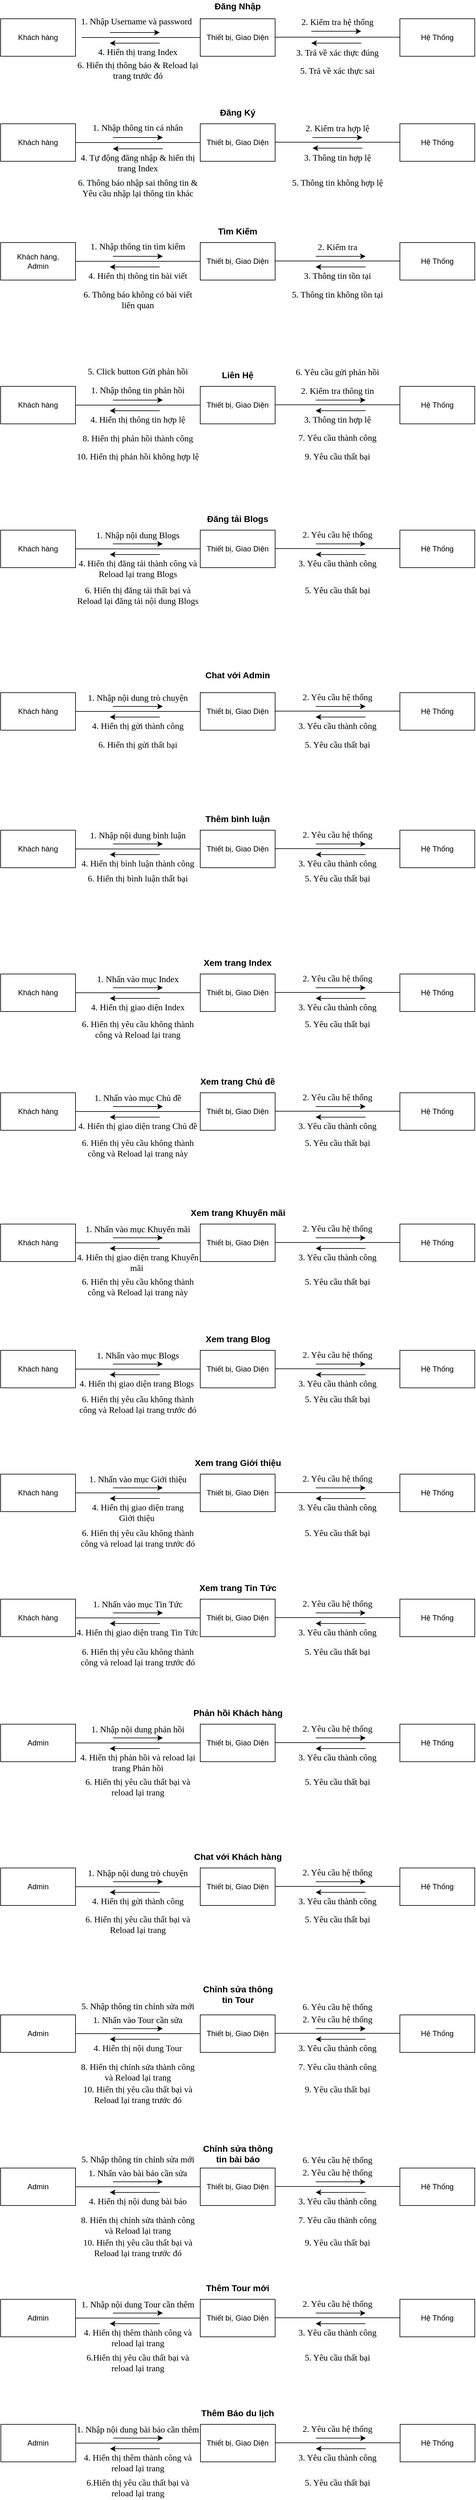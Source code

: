 <mxfile version="14.9.8" type="github">
  <diagram id="FsRad7_dDyPpwyNSVBpf" name="Page-1">
    <mxGraphModel dx="1422" dy="794" grid="1" gridSize="10" guides="1" tooltips="1" connect="1" arrows="1" fold="1" page="1" pageScale="1" pageWidth="827" pageHeight="1169" math="0" shadow="0">
      <root>
        <mxCell id="0" />
        <mxCell id="1" parent="0" />
        <mxCell id="bCuMms9HzLEhdNznTUdz-20" value="Khách hàng" style="rounded=0;whiteSpace=wrap;html=1;" parent="1" vertex="1">
          <mxGeometry x="10" y="100" width="120" height="60" as="geometry" />
        </mxCell>
        <mxCell id="bCuMms9HzLEhdNznTUdz-21" value="Thiết bị, Giao Diện" style="rounded=0;whiteSpace=wrap;html=1;" parent="1" vertex="1">
          <mxGeometry x="330" y="100" width="120" height="60" as="geometry" />
        </mxCell>
        <mxCell id="bCuMms9HzLEhdNznTUdz-22" value="Hệ Thống" style="rounded=0;whiteSpace=wrap;html=1;" parent="1" vertex="1">
          <mxGeometry x="650" y="100" width="120" height="60" as="geometry" />
        </mxCell>
        <mxCell id="bCuMms9HzLEhdNznTUdz-23" value="" style="endArrow=none;html=1;entryX=0;entryY=0.5;entryDx=0;entryDy=0;" parent="1" target="bCuMms9HzLEhdNznTUdz-21" edge="1">
          <mxGeometry width="50" height="50" relative="1" as="geometry">
            <mxPoint x="140" y="130.0" as="sourcePoint" />
            <mxPoint x="190" y="80" as="targetPoint" />
          </mxGeometry>
        </mxCell>
        <mxCell id="bCuMms9HzLEhdNznTUdz-25" value="" style="endArrow=classic;html=1;" parent="1" edge="1">
          <mxGeometry width="50" height="50" relative="1" as="geometry">
            <mxPoint x="185" y="122.0" as="sourcePoint" />
            <mxPoint x="265" y="122.0" as="targetPoint" />
          </mxGeometry>
        </mxCell>
        <mxCell id="bCuMms9HzLEhdNznTUdz-26" value="" style="endArrow=classic;html=1;" parent="1" edge="1">
          <mxGeometry width="50" height="50" relative="1" as="geometry">
            <mxPoint x="508" y="120.0" as="sourcePoint" />
            <mxPoint x="588.0" y="120.0" as="targetPoint" />
          </mxGeometry>
        </mxCell>
        <mxCell id="bCuMms9HzLEhdNznTUdz-27" value="" style="endArrow=classic;html=1;" parent="1" edge="1">
          <mxGeometry width="50" height="50" relative="1" as="geometry">
            <mxPoint x="588.0" y="139.0" as="sourcePoint" />
            <mxPoint x="508" y="139.0" as="targetPoint" />
          </mxGeometry>
        </mxCell>
        <mxCell id="bCuMms9HzLEhdNznTUdz-28" value="" style="endArrow=classic;html=1;" parent="1" edge="1">
          <mxGeometry width="50" height="50" relative="1" as="geometry">
            <mxPoint x="265" y="139.0" as="sourcePoint" />
            <mxPoint x="185" y="139.0" as="targetPoint" />
          </mxGeometry>
        </mxCell>
        <mxCell id="bCuMms9HzLEhdNznTUdz-29" value="&lt;span style=&quot;color: rgb(0 , 0 , 0) ; font-family: &amp;#34;times new roman&amp;#34; ; font-size: 14px ; font-style: normal ; font-weight: 400 ; letter-spacing: normal ; text-align: center ; text-indent: 0px ; text-transform: none ; word-spacing: 0px ; background-color: rgb(248 , 249 , 250) ; display: inline ; float: none&quot;&gt;&amp;nbsp; 1. Nhập Username và password&lt;/span&gt;" style="text;whiteSpace=wrap;html=1;" parent="1" vertex="1">
          <mxGeometry x="130" y="90" width="200" height="30" as="geometry" />
        </mxCell>
        <mxCell id="bCuMms9HzLEhdNznTUdz-30" value="&lt;div style=&quot;&quot;&gt;&lt;span style=&quot;font-size: 14px&quot;&gt;&lt;font face=&quot;times new roman&quot;&gt;2. Kiểm tra hệ thống&lt;/font&gt;&lt;/span&gt;&lt;/div&gt;" style="text;whiteSpace=wrap;html=1;align=center;" parent="1" vertex="1">
          <mxGeometry x="450" y="90" width="200" height="30" as="geometry" />
        </mxCell>
        <mxCell id="bCuMms9HzLEhdNznTUdz-31" value="&lt;span style=&quot;color: rgb(0, 0, 0); font-family: &amp;quot;times new roman&amp;quot;; font-size: 14px; font-style: normal; font-weight: 400; letter-spacing: normal; text-indent: 0px; text-transform: none; word-spacing: 0px; background-color: rgb(248, 249, 250); display: inline; float: none;&quot;&gt;3. Trả về xác thực đúng&lt;/span&gt;" style="text;whiteSpace=wrap;html=1;align=center;" parent="1" vertex="1">
          <mxGeometry x="450" y="140" width="200" height="30" as="geometry" />
        </mxCell>
        <mxCell id="bCuMms9HzLEhdNznTUdz-32" value="&lt;span style=&quot;color: rgb(0 , 0 , 0) ; font-family: &amp;#34;times new roman&amp;#34; ; font-size: 14px ; font-style: normal ; font-weight: 400 ; letter-spacing: normal ; text-indent: 0px ; text-transform: none ; word-spacing: 0px ; background-color: rgb(248 , 249 , 250) ; display: inline ; float: none&quot;&gt;4. Hiển thị trang Index&lt;/span&gt;" style="text;whiteSpace=wrap;html=1;align=center;" parent="1" vertex="1">
          <mxGeometry x="130" y="139" width="200" height="30" as="geometry" />
        </mxCell>
        <mxCell id="bCuMms9HzLEhdNznTUdz-33" value="&lt;span style=&quot;color: rgb(0, 0, 0); font-family: &amp;quot;times new roman&amp;quot;; font-size: 14px; font-style: normal; font-weight: 400; letter-spacing: normal; text-indent: 0px; text-transform: none; word-spacing: 0px; background-color: rgb(248, 249, 250); display: inline; float: none;&quot;&gt;5. Trả về xác thực sai&lt;/span&gt;" style="text;whiteSpace=wrap;html=1;align=center;" parent="1" vertex="1">
          <mxGeometry x="450" y="169" width="200" height="30" as="geometry" />
        </mxCell>
        <mxCell id="bCuMms9HzLEhdNznTUdz-34" value="&lt;span style=&quot;color: rgb(0 , 0 , 0) ; font-family: &amp;#34;times new roman&amp;#34; ; font-size: 14px ; font-style: normal ; font-weight: 400 ; letter-spacing: normal ; text-indent: 0px ; text-transform: none ; word-spacing: 0px ; background-color: rgb(248 , 249 , 250) ; display: inline ; float: none&quot;&gt;6. Hiển thị thông báo &amp;amp; Reload lại trang trước đó&lt;/span&gt;" style="text;whiteSpace=wrap;html=1;align=center;" parent="1" vertex="1">
          <mxGeometry x="130" y="160" width="200" height="30" as="geometry" />
        </mxCell>
        <mxCell id="bCuMms9HzLEhdNznTUdz-35" style="edgeStyle=orthogonalEdgeStyle;rounded=0;orthogonalLoop=1;jettySize=auto;html=1;exitX=0.5;exitY=1;exitDx=0;exitDy=0;" parent="1" source="bCuMms9HzLEhdNznTUdz-29" target="bCuMms9HzLEhdNznTUdz-29" edge="1">
          <mxGeometry relative="1" as="geometry" />
        </mxCell>
        <mxCell id="bCuMms9HzLEhdNznTUdz-36" value="&lt;b&gt;&lt;font style=&quot;font-size: 14px&quot;&gt;Đăng Nhập&lt;/font&gt;&lt;/b&gt;" style="text;html=1;strokeColor=none;fillColor=none;align=center;verticalAlign=middle;whiteSpace=wrap;rounded=0;" parent="1" vertex="1">
          <mxGeometry x="350" y="70" width="80" height="20" as="geometry" />
        </mxCell>
        <mxCell id="kBAUV18_ilSLkqPBb4wo-1" value="Khách hàng" style="rounded=0;whiteSpace=wrap;html=1;" parent="1" vertex="1">
          <mxGeometry x="10" y="268" width="120" height="60" as="geometry" />
        </mxCell>
        <mxCell id="kBAUV18_ilSLkqPBb4wo-2" value="Thiết bị, Giao Diện" style="rounded=0;whiteSpace=wrap;html=1;" parent="1" vertex="1">
          <mxGeometry x="330" y="268" width="120" height="60" as="geometry" />
        </mxCell>
        <mxCell id="kBAUV18_ilSLkqPBb4wo-3" value="Hệ Thống" style="rounded=0;whiteSpace=wrap;html=1;" parent="1" vertex="1">
          <mxGeometry x="650" y="268" width="120" height="60" as="geometry" />
        </mxCell>
        <mxCell id="kBAUV18_ilSLkqPBb4wo-4" value="" style="endArrow=none;html=1;entryX=0;entryY=0.5;entryDx=0;entryDy=0;exitX=1;exitY=0.5;exitDx=0;exitDy=0;" parent="1" source="kBAUV18_ilSLkqPBb4wo-1" target="kBAUV18_ilSLkqPBb4wo-2" edge="1">
          <mxGeometry width="50" height="50" relative="1" as="geometry">
            <mxPoint x="140" y="298.0" as="sourcePoint" />
            <mxPoint x="190" y="248" as="targetPoint" />
          </mxGeometry>
        </mxCell>
        <mxCell id="kBAUV18_ilSLkqPBb4wo-6" value="" style="endArrow=classic;html=1;" parent="1" edge="1">
          <mxGeometry width="50" height="50" relative="1" as="geometry">
            <mxPoint x="190" y="290.0" as="sourcePoint" />
            <mxPoint x="270" y="290.0" as="targetPoint" />
          </mxGeometry>
        </mxCell>
        <mxCell id="kBAUV18_ilSLkqPBb4wo-7" value="" style="endArrow=classic;html=1;" parent="1" edge="1">
          <mxGeometry width="50" height="50" relative="1" as="geometry">
            <mxPoint x="510" y="290.0" as="sourcePoint" />
            <mxPoint x="590.0" y="290.0" as="targetPoint" />
          </mxGeometry>
        </mxCell>
        <mxCell id="kBAUV18_ilSLkqPBb4wo-8" value="" style="endArrow=classic;html=1;" parent="1" edge="1">
          <mxGeometry width="50" height="50" relative="1" as="geometry">
            <mxPoint x="590.0" y="307.0" as="sourcePoint" />
            <mxPoint x="510" y="307.0" as="targetPoint" />
          </mxGeometry>
        </mxCell>
        <mxCell id="kBAUV18_ilSLkqPBb4wo-9" value="" style="endArrow=classic;html=1;" parent="1" edge="1">
          <mxGeometry width="50" height="50" relative="1" as="geometry">
            <mxPoint x="270" y="308.0" as="sourcePoint" />
            <mxPoint x="190" y="308.0" as="targetPoint" />
          </mxGeometry>
        </mxCell>
        <mxCell id="kBAUV18_ilSLkqPBb4wo-10" value="&lt;span style=&quot;color: rgb(0, 0, 0); font-family: &amp;quot;times new roman&amp;quot;; font-size: 14px; font-style: normal; font-weight: 400; letter-spacing: normal; text-indent: 0px; text-transform: none; word-spacing: 0px; background-color: rgb(248, 249, 250); display: inline; float: none;&quot;&gt;1. Nhập thông tin cá nhân&lt;/span&gt;" style="text;whiteSpace=wrap;html=1;align=center;" parent="1" vertex="1">
          <mxGeometry x="130" y="260" width="200" height="30" as="geometry" />
        </mxCell>
        <mxCell id="kBAUV18_ilSLkqPBb4wo-11" value="&lt;div style=&quot;&quot;&gt;&lt;span style=&quot;font-size: 14px&quot;&gt;&lt;font face=&quot;times new roman&quot;&gt;2. Kiểm tra hợp lệ&lt;/font&gt;&lt;/span&gt;&lt;/div&gt;" style="text;whiteSpace=wrap;html=1;align=center;" parent="1" vertex="1">
          <mxGeometry x="450" y="260" width="200" height="30" as="geometry" />
        </mxCell>
        <mxCell id="kBAUV18_ilSLkqPBb4wo-12" value="&lt;span style=&quot;color: rgb(0, 0, 0); font-family: &amp;quot;times new roman&amp;quot;; font-size: 14px; font-style: normal; font-weight: 400; letter-spacing: normal; text-indent: 0px; text-transform: none; word-spacing: 0px; background-color: rgb(248, 249, 250); display: inline; float: none;&quot;&gt;3. Thông tin hợp lệ&lt;/span&gt;" style="text;whiteSpace=wrap;html=1;align=center;" parent="1" vertex="1">
          <mxGeometry x="450" y="308" width="200" height="30" as="geometry" />
        </mxCell>
        <mxCell id="kBAUV18_ilSLkqPBb4wo-13" value="&lt;span style=&quot;color: rgb(0 , 0 , 0) ; font-family: &amp;#34;times new roman&amp;#34; ; font-size: 14px ; font-style: normal ; font-weight: 400 ; letter-spacing: normal ; text-indent: 0px ; text-transform: none ; word-spacing: 0px ; background-color: rgb(248 , 249 , 250) ; display: inline ; float: none&quot;&gt;4. Tự động đăng nhập &amp;amp; hiển thị trang Index&lt;/span&gt;" style="text;whiteSpace=wrap;html=1;align=center;" parent="1" vertex="1">
          <mxGeometry x="130" y="308" width="200" height="30" as="geometry" />
        </mxCell>
        <mxCell id="kBAUV18_ilSLkqPBb4wo-14" value="&lt;span style=&quot;color: rgb(0, 0, 0); font-family: &amp;quot;times new roman&amp;quot;; font-size: 14px; font-style: normal; font-weight: 400; letter-spacing: normal; text-indent: 0px; text-transform: none; word-spacing: 0px; background-color: rgb(248, 249, 250); display: inline; float: none;&quot;&gt;5. Thông tin không hợp lệ&lt;/span&gt;" style="text;whiteSpace=wrap;html=1;align=center;" parent="1" vertex="1">
          <mxGeometry x="450" y="348" width="200" height="30" as="geometry" />
        </mxCell>
        <mxCell id="kBAUV18_ilSLkqPBb4wo-15" value="&lt;span style=&quot;color: rgb(0 , 0 , 0) ; font-family: &amp;#34;times new roman&amp;#34; ; font-size: 14px ; font-style: normal ; font-weight: 400 ; letter-spacing: normal ; text-indent: 0px ; text-transform: none ; word-spacing: 0px ; background-color: rgb(248 , 249 , 250) ; display: inline ; float: none&quot;&gt;6. Thông báo nhập sai thông tin &amp;amp; Yêu cầu nhập lại thông tin khác&lt;/span&gt;" style="text;whiteSpace=wrap;html=1;align=center;" parent="1" vertex="1">
          <mxGeometry x="130" y="348" width="200" height="30" as="geometry" />
        </mxCell>
        <mxCell id="kBAUV18_ilSLkqPBb4wo-16" style="edgeStyle=orthogonalEdgeStyle;rounded=0;orthogonalLoop=1;jettySize=auto;html=1;exitX=0.5;exitY=1;exitDx=0;exitDy=0;" parent="1" source="kBAUV18_ilSLkqPBb4wo-10" target="kBAUV18_ilSLkqPBb4wo-10" edge="1">
          <mxGeometry relative="1" as="geometry" />
        </mxCell>
        <mxCell id="kBAUV18_ilSLkqPBb4wo-17" value="&lt;b&gt;&lt;font style=&quot;font-size: 14px&quot;&gt;Đăng Ký&lt;/font&gt;&lt;/b&gt;" style="text;html=1;strokeColor=none;fillColor=none;align=center;verticalAlign=middle;whiteSpace=wrap;rounded=0;" parent="1" vertex="1">
          <mxGeometry x="350" y="240" width="80" height="20" as="geometry" />
        </mxCell>
        <mxCell id="kBAUV18_ilSLkqPBb4wo-19" value="Khách hàng,&lt;br&gt;Admin" style="rounded=0;whiteSpace=wrap;html=1;" parent="1" vertex="1">
          <mxGeometry x="10" y="458" width="120" height="60" as="geometry" />
        </mxCell>
        <mxCell id="kBAUV18_ilSLkqPBb4wo-20" value="Thiết bị, Giao Diện" style="rounded=0;whiteSpace=wrap;html=1;" parent="1" vertex="1">
          <mxGeometry x="330" y="458" width="120" height="60" as="geometry" />
        </mxCell>
        <mxCell id="kBAUV18_ilSLkqPBb4wo-21" value="Hệ Thống" style="rounded=0;whiteSpace=wrap;html=1;" parent="1" vertex="1">
          <mxGeometry x="650" y="458" width="120" height="60" as="geometry" />
        </mxCell>
        <mxCell id="kBAUV18_ilSLkqPBb4wo-22" value="" style="endArrow=none;html=1;entryX=0;entryY=0.5;entryDx=0;entryDy=0;exitX=1;exitY=0.5;exitDx=0;exitDy=0;exitPerimeter=0;" parent="1" source="kBAUV18_ilSLkqPBb4wo-19" target="kBAUV18_ilSLkqPBb4wo-20" edge="1">
          <mxGeometry width="50" height="50" relative="1" as="geometry">
            <mxPoint x="140" y="488.0" as="sourcePoint" />
            <mxPoint x="190" y="438" as="targetPoint" />
          </mxGeometry>
        </mxCell>
        <mxCell id="kBAUV18_ilSLkqPBb4wo-24" value="" style="endArrow=classic;html=1;" parent="1" edge="1">
          <mxGeometry width="50" height="50" relative="1" as="geometry">
            <mxPoint x="190" y="480.0" as="sourcePoint" />
            <mxPoint x="270" y="480.0" as="targetPoint" />
          </mxGeometry>
        </mxCell>
        <mxCell id="kBAUV18_ilSLkqPBb4wo-25" value="" style="endArrow=classic;html=1;" parent="1" edge="1">
          <mxGeometry width="50" height="50" relative="1" as="geometry">
            <mxPoint x="515" y="480.0" as="sourcePoint" />
            <mxPoint x="595.0" y="480.0" as="targetPoint" />
          </mxGeometry>
        </mxCell>
        <mxCell id="kBAUV18_ilSLkqPBb4wo-26" value="" style="endArrow=classic;html=1;" parent="1" edge="1">
          <mxGeometry width="50" height="50" relative="1" as="geometry">
            <mxPoint x="595.0" y="497.0" as="sourcePoint" />
            <mxPoint x="515" y="497.0" as="targetPoint" />
          </mxGeometry>
        </mxCell>
        <mxCell id="kBAUV18_ilSLkqPBb4wo-27" value="" style="endArrow=classic;html=1;" parent="1" edge="1">
          <mxGeometry width="50" height="50" relative="1" as="geometry">
            <mxPoint x="265" y="497.0" as="sourcePoint" />
            <mxPoint x="185" y="497.0" as="targetPoint" />
          </mxGeometry>
        </mxCell>
        <mxCell id="kBAUV18_ilSLkqPBb4wo-28" value="&lt;span style=&quot;color: rgb(0 , 0 , 0) ; font-family: &amp;#34;times new roman&amp;#34; ; font-size: 14px ; font-style: normal ; font-weight: 400 ; letter-spacing: normal ; text-indent: 0px ; text-transform: none ; word-spacing: 0px ; background-color: rgb(248 , 249 , 250) ; display: inline ; float: none&quot;&gt;1. Nhập thông tin tìm kiếm&lt;/span&gt;" style="text;whiteSpace=wrap;html=1;align=center;" parent="1" vertex="1">
          <mxGeometry x="130" y="450" width="200" height="30" as="geometry" />
        </mxCell>
        <mxCell id="kBAUV18_ilSLkqPBb4wo-29" value="&lt;div&gt;&lt;span style=&quot;font-size: 14px&quot;&gt;&lt;font face=&quot;times new roman&quot;&gt;2. Kiểm tra&lt;/font&gt;&lt;/span&gt;&lt;/div&gt;" style="text;whiteSpace=wrap;html=1;align=center;" parent="1" vertex="1">
          <mxGeometry x="450" y="450" width="200" height="30" as="geometry" />
        </mxCell>
        <mxCell id="kBAUV18_ilSLkqPBb4wo-30" value="&lt;span style=&quot;color: rgb(0, 0, 0); font-family: &amp;quot;times new roman&amp;quot;; font-size: 14px; font-style: normal; font-weight: 400; letter-spacing: normal; text-indent: 0px; text-transform: none; word-spacing: 0px; background-color: rgb(248, 249, 250); display: inline; float: none;&quot;&gt;3. Thông tin tồn tại&lt;/span&gt;" style="text;whiteSpace=wrap;html=1;align=center;" parent="1" vertex="1">
          <mxGeometry x="450" y="497" width="200" height="30" as="geometry" />
        </mxCell>
        <mxCell id="kBAUV18_ilSLkqPBb4wo-31" value="&lt;font face=&quot;times new roman&quot;&gt;&lt;span style=&quot;font-size: 14px&quot;&gt;4. Hiển thị thông tin bài viết&lt;/span&gt;&lt;/font&gt;" style="text;whiteSpace=wrap;html=1;align=center;" parent="1" vertex="1">
          <mxGeometry x="130" y="497" width="200" height="30" as="geometry" />
        </mxCell>
        <mxCell id="kBAUV18_ilSLkqPBb4wo-32" value="&lt;span style=&quot;color: rgb(0 , 0 , 0) ; font-family: &amp;#34;times new roman&amp;#34; ; font-size: 14px ; font-style: normal ; font-weight: 400 ; letter-spacing: normal ; text-indent: 0px ; text-transform: none ; word-spacing: 0px ; background-color: rgb(248 , 249 , 250) ; display: inline ; float: none&quot;&gt;5. Thông tin không tồn tại&lt;/span&gt;" style="text;whiteSpace=wrap;html=1;align=center;" parent="1" vertex="1">
          <mxGeometry x="450" y="527" width="200" height="30" as="geometry" />
        </mxCell>
        <mxCell id="kBAUV18_ilSLkqPBb4wo-33" value="&lt;span style=&quot;color: rgb(0 , 0 , 0) ; font-family: &amp;#34;times new roman&amp;#34; ; font-size: 14px ; font-style: normal ; font-weight: 400 ; letter-spacing: normal ; text-indent: 0px ; text-transform: none ; word-spacing: 0px ; background-color: rgb(248 , 249 , 250) ; display: inline ; float: none&quot;&gt;6. Thông báo không có bài viết liên quan&lt;/span&gt;" style="text;whiteSpace=wrap;html=1;align=center;" parent="1" vertex="1">
          <mxGeometry x="130" y="527" width="200" height="30" as="geometry" />
        </mxCell>
        <mxCell id="kBAUV18_ilSLkqPBb4wo-34" style="edgeStyle=orthogonalEdgeStyle;rounded=0;orthogonalLoop=1;jettySize=auto;html=1;exitX=0.5;exitY=1;exitDx=0;exitDy=0;" parent="1" source="kBAUV18_ilSLkqPBb4wo-28" target="kBAUV18_ilSLkqPBb4wo-28" edge="1">
          <mxGeometry relative="1" as="geometry" />
        </mxCell>
        <mxCell id="kBAUV18_ilSLkqPBb4wo-35" value="&lt;b&gt;&lt;font style=&quot;font-size: 14px&quot;&gt;Tìm Kiếm&lt;/font&gt;&lt;/b&gt;" style="text;html=1;strokeColor=none;fillColor=none;align=center;verticalAlign=middle;whiteSpace=wrap;rounded=0;" parent="1" vertex="1">
          <mxGeometry x="350" y="430" width="80" height="20" as="geometry" />
        </mxCell>
        <mxCell id="bCAmUles-wWCvCAXNEfE-3" value="" style="endArrow=none;html=1;entryX=0;entryY=0.5;entryDx=0;entryDy=0;exitX=1;exitY=0.5;exitDx=0;exitDy=0;exitPerimeter=0;" parent="1" edge="1">
          <mxGeometry width="50" height="50" relative="1" as="geometry">
            <mxPoint x="450" y="487.5" as="sourcePoint" />
            <mxPoint x="650" y="487.5" as="targetPoint" />
          </mxGeometry>
        </mxCell>
        <mxCell id="bCAmUles-wWCvCAXNEfE-4" value="" style="endArrow=none;html=1;entryX=0;entryY=0.5;entryDx=0;entryDy=0;exitX=1;exitY=0.5;exitDx=0;exitDy=0;exitPerimeter=0;" parent="1" edge="1">
          <mxGeometry width="50" height="50" relative="1" as="geometry">
            <mxPoint x="450" y="129.5" as="sourcePoint" />
            <mxPoint x="650" y="129.5" as="targetPoint" />
          </mxGeometry>
        </mxCell>
        <mxCell id="bCAmUles-wWCvCAXNEfE-5" value="" style="endArrow=none;html=1;entryX=0;entryY=0.5;entryDx=0;entryDy=0;exitX=1;exitY=0.5;exitDx=0;exitDy=0;exitPerimeter=0;" parent="1" edge="1">
          <mxGeometry width="50" height="50" relative="1" as="geometry">
            <mxPoint x="450" y="297.5" as="sourcePoint" />
            <mxPoint x="650" y="297.5" as="targetPoint" />
          </mxGeometry>
        </mxCell>
        <mxCell id="k_XO3rFfYU2pKhXsBGkL-1" value="Khách hàng" style="rounded=0;whiteSpace=wrap;html=1;" parent="1" vertex="1">
          <mxGeometry x="10" y="688" width="120" height="60" as="geometry" />
        </mxCell>
        <mxCell id="k_XO3rFfYU2pKhXsBGkL-2" value="Thiết bị, Giao Diện" style="rounded=0;whiteSpace=wrap;html=1;" parent="1" vertex="1">
          <mxGeometry x="330" y="688" width="120" height="60" as="geometry" />
        </mxCell>
        <mxCell id="k_XO3rFfYU2pKhXsBGkL-3" value="Hệ Thống" style="rounded=0;whiteSpace=wrap;html=1;" parent="1" vertex="1">
          <mxGeometry x="650" y="688" width="120" height="60" as="geometry" />
        </mxCell>
        <mxCell id="k_XO3rFfYU2pKhXsBGkL-4" value="" style="endArrow=none;html=1;entryX=0;entryY=0.5;entryDx=0;entryDy=0;exitX=1;exitY=0.5;exitDx=0;exitDy=0;exitPerimeter=0;" parent="1" source="k_XO3rFfYU2pKhXsBGkL-1" target="k_XO3rFfYU2pKhXsBGkL-2" edge="1">
          <mxGeometry width="50" height="50" relative="1" as="geometry">
            <mxPoint x="140" y="718.0" as="sourcePoint" />
            <mxPoint x="190" y="668" as="targetPoint" />
          </mxGeometry>
        </mxCell>
        <mxCell id="k_XO3rFfYU2pKhXsBGkL-5" value="" style="endArrow=classic;html=1;" parent="1" edge="1">
          <mxGeometry width="50" height="50" relative="1" as="geometry">
            <mxPoint x="190" y="710.0" as="sourcePoint" />
            <mxPoint x="270" y="710.0" as="targetPoint" />
          </mxGeometry>
        </mxCell>
        <mxCell id="k_XO3rFfYU2pKhXsBGkL-6" value="" style="endArrow=classic;html=1;" parent="1" edge="1">
          <mxGeometry width="50" height="50" relative="1" as="geometry">
            <mxPoint x="515" y="710.0" as="sourcePoint" />
            <mxPoint x="595.0" y="710.0" as="targetPoint" />
          </mxGeometry>
        </mxCell>
        <mxCell id="k_XO3rFfYU2pKhXsBGkL-7" value="" style="endArrow=classic;html=1;" parent="1" edge="1">
          <mxGeometry width="50" height="50" relative="1" as="geometry">
            <mxPoint x="595.0" y="727.0" as="sourcePoint" />
            <mxPoint x="515" y="727.0" as="targetPoint" />
          </mxGeometry>
        </mxCell>
        <mxCell id="k_XO3rFfYU2pKhXsBGkL-8" value="" style="endArrow=classic;html=1;" parent="1" edge="1">
          <mxGeometry width="50" height="50" relative="1" as="geometry">
            <mxPoint x="265" y="727.0" as="sourcePoint" />
            <mxPoint x="185" y="727.0" as="targetPoint" />
          </mxGeometry>
        </mxCell>
        <mxCell id="k_XO3rFfYU2pKhXsBGkL-9" value="&lt;span style=&quot;color: rgb(0 , 0 , 0) ; font-family: &amp;#34;times new roman&amp;#34; ; font-size: 14px ; font-style: normal ; font-weight: 400 ; letter-spacing: normal ; text-indent: 0px ; text-transform: none ; word-spacing: 0px ; background-color: rgb(248 , 249 , 250) ; display: inline ; float: none&quot;&gt;1. Nhập thông tin phản hồi&lt;/span&gt;" style="text;whiteSpace=wrap;html=1;align=center;" parent="1" vertex="1">
          <mxGeometry x="130" y="680" width="200" height="30" as="geometry" />
        </mxCell>
        <mxCell id="k_XO3rFfYU2pKhXsBGkL-10" value="&lt;div&gt;&lt;span style=&quot;font-size: 14px&quot;&gt;&lt;font face=&quot;times new roman&quot;&gt;2. Kiểm tra thông tin&lt;/font&gt;&lt;/span&gt;&lt;/div&gt;&lt;div&gt;&lt;span style=&quot;font-size: 14px&quot;&gt;&lt;font face=&quot;times new roman&quot;&gt;&lt;br&gt;&lt;/font&gt;&lt;/span&gt;&lt;/div&gt;" style="text;whiteSpace=wrap;html=1;align=center;" parent="1" vertex="1">
          <mxGeometry x="450" y="680" width="200" height="30" as="geometry" />
        </mxCell>
        <mxCell id="k_XO3rFfYU2pKhXsBGkL-11" value="&lt;span style=&quot;color: rgb(0 , 0 , 0) ; font-family: &amp;#34;times new roman&amp;#34; ; font-size: 14px ; font-style: normal ; font-weight: 400 ; letter-spacing: normal ; text-indent: 0px ; text-transform: none ; word-spacing: 0px ; background-color: rgb(248 , 249 , 250) ; display: inline ; float: none&quot;&gt;3. Thông tin hợp lệ&lt;/span&gt;" style="text;whiteSpace=wrap;html=1;align=center;" parent="1" vertex="1">
          <mxGeometry x="450" y="727" width="200" height="30" as="geometry" />
        </mxCell>
        <mxCell id="k_XO3rFfYU2pKhXsBGkL-12" value="&lt;font face=&quot;times new roman&quot;&gt;&lt;span style=&quot;font-size: 14px&quot;&gt;4. Hiển thị thông tin hợp lệ&lt;/span&gt;&lt;/font&gt;" style="text;whiteSpace=wrap;html=1;align=center;" parent="1" vertex="1">
          <mxGeometry x="130" y="727" width="200" height="30" as="geometry" />
        </mxCell>
        <mxCell id="k_XO3rFfYU2pKhXsBGkL-14" value="&lt;font face=&quot;times new roman&quot;&gt;&lt;span style=&quot;font-size: 14px&quot;&gt;8. Hiển thị phản hồi thành công&lt;/span&gt;&lt;/font&gt;" style="text;whiteSpace=wrap;html=1;align=center;" parent="1" vertex="1">
          <mxGeometry x="130" y="757" width="200" height="30" as="geometry" />
        </mxCell>
        <mxCell id="k_XO3rFfYU2pKhXsBGkL-15" style="edgeStyle=orthogonalEdgeStyle;rounded=0;orthogonalLoop=1;jettySize=auto;html=1;exitX=0.5;exitY=1;exitDx=0;exitDy=0;" parent="1" source="k_XO3rFfYU2pKhXsBGkL-9" target="k_XO3rFfYU2pKhXsBGkL-9" edge="1">
          <mxGeometry relative="1" as="geometry" />
        </mxCell>
        <mxCell id="k_XO3rFfYU2pKhXsBGkL-16" value="&lt;b&gt;&lt;font style=&quot;font-size: 14px&quot;&gt;Liên Hệ&lt;/font&gt;&lt;/b&gt;" style="text;html=1;strokeColor=none;fillColor=none;align=center;verticalAlign=middle;whiteSpace=wrap;rounded=0;" parent="1" vertex="1">
          <mxGeometry x="350" y="660" width="80" height="20" as="geometry" />
        </mxCell>
        <mxCell id="k_XO3rFfYU2pKhXsBGkL-17" value="" style="endArrow=none;html=1;entryX=0;entryY=0.5;entryDx=0;entryDy=0;exitX=1;exitY=0.5;exitDx=0;exitDy=0;exitPerimeter=0;" parent="1" edge="1">
          <mxGeometry width="50" height="50" relative="1" as="geometry">
            <mxPoint x="450" y="717.5" as="sourcePoint" />
            <mxPoint x="650" y="717.5" as="targetPoint" />
          </mxGeometry>
        </mxCell>
        <mxCell id="k_XO3rFfYU2pKhXsBGkL-23" value="&lt;font face=&quot;times new roman&quot;&gt;&lt;span style=&quot;font-size: 14px&quot;&gt;10. Hiển thị phản hồi không hợp lệ&lt;/span&gt;&lt;/font&gt;" style="text;whiteSpace=wrap;html=1;align=center;" parent="1" vertex="1">
          <mxGeometry x="130" y="786" width="200" height="30" as="geometry" />
        </mxCell>
        <mxCell id="k_XO3rFfYU2pKhXsBGkL-24" value="Khách hàng" style="rounded=0;whiteSpace=wrap;html=1;" parent="1" vertex="1">
          <mxGeometry x="10" y="918" width="120" height="60" as="geometry" />
        </mxCell>
        <mxCell id="k_XO3rFfYU2pKhXsBGkL-25" value="Thiết bị, Giao Diện" style="rounded=0;whiteSpace=wrap;html=1;" parent="1" vertex="1">
          <mxGeometry x="330" y="918" width="120" height="60" as="geometry" />
        </mxCell>
        <mxCell id="k_XO3rFfYU2pKhXsBGkL-26" value="Hệ Thống" style="rounded=0;whiteSpace=wrap;html=1;" parent="1" vertex="1">
          <mxGeometry x="650" y="918" width="120" height="60" as="geometry" />
        </mxCell>
        <mxCell id="k_XO3rFfYU2pKhXsBGkL-27" value="" style="endArrow=none;html=1;entryX=0;entryY=0.5;entryDx=0;entryDy=0;exitX=1;exitY=0.5;exitDx=0;exitDy=0;exitPerimeter=0;" parent="1" source="k_XO3rFfYU2pKhXsBGkL-24" target="k_XO3rFfYU2pKhXsBGkL-25" edge="1">
          <mxGeometry width="50" height="50" relative="1" as="geometry">
            <mxPoint x="140" y="948.0" as="sourcePoint" />
            <mxPoint x="190" y="898" as="targetPoint" />
          </mxGeometry>
        </mxCell>
        <mxCell id="k_XO3rFfYU2pKhXsBGkL-28" value="" style="endArrow=classic;html=1;" parent="1" edge="1">
          <mxGeometry width="50" height="50" relative="1" as="geometry">
            <mxPoint x="190" y="940.0" as="sourcePoint" />
            <mxPoint x="270" y="940.0" as="targetPoint" />
          </mxGeometry>
        </mxCell>
        <mxCell id="k_XO3rFfYU2pKhXsBGkL-29" value="" style="endArrow=classic;html=1;" parent="1" edge="1">
          <mxGeometry width="50" height="50" relative="1" as="geometry">
            <mxPoint x="515" y="940.0" as="sourcePoint" />
            <mxPoint x="595.0" y="940.0" as="targetPoint" />
          </mxGeometry>
        </mxCell>
        <mxCell id="k_XO3rFfYU2pKhXsBGkL-30" value="" style="endArrow=classic;html=1;" parent="1" edge="1">
          <mxGeometry width="50" height="50" relative="1" as="geometry">
            <mxPoint x="595.0" y="957.0" as="sourcePoint" />
            <mxPoint x="515" y="957.0" as="targetPoint" />
          </mxGeometry>
        </mxCell>
        <mxCell id="k_XO3rFfYU2pKhXsBGkL-31" value="" style="endArrow=classic;html=1;" parent="1" edge="1">
          <mxGeometry width="50" height="50" relative="1" as="geometry">
            <mxPoint x="265" y="957.0" as="sourcePoint" />
            <mxPoint x="185" y="957.0" as="targetPoint" />
          </mxGeometry>
        </mxCell>
        <mxCell id="k_XO3rFfYU2pKhXsBGkL-32" value="&lt;span style=&quot;color: rgb(0 , 0 , 0) ; font-family: &amp;#34;times new roman&amp;#34; ; font-size: 14px ; font-style: normal ; font-weight: 400 ; letter-spacing: normal ; text-indent: 0px ; text-transform: none ; word-spacing: 0px ; background-color: rgb(248 , 249 , 250) ; display: inline ; float: none&quot;&gt;1. Nhập nội dung Blogs&lt;/span&gt;" style="text;whiteSpace=wrap;html=1;align=center;" parent="1" vertex="1">
          <mxGeometry x="130" y="912" width="200" height="30" as="geometry" />
        </mxCell>
        <mxCell id="k_XO3rFfYU2pKhXsBGkL-33" value="&lt;div&gt;&lt;span style=&quot;font-size: 14px&quot;&gt;&lt;font face=&quot;times new roman&quot;&gt;2. Yêu cầu hệ thống&lt;/font&gt;&lt;/span&gt;&lt;/div&gt;&lt;div&gt;&lt;span style=&quot;font-size: 14px&quot;&gt;&lt;font face=&quot;times new roman&quot;&gt;&lt;br&gt;&lt;/font&gt;&lt;/span&gt;&lt;/div&gt;" style="text;whiteSpace=wrap;html=1;align=center;" parent="1" vertex="1">
          <mxGeometry x="450" y="910" width="200" height="30" as="geometry" />
        </mxCell>
        <mxCell id="k_XO3rFfYU2pKhXsBGkL-34" value="&lt;span style=&quot;color: rgb(0 , 0 , 0) ; font-family: &amp;#34;times new roman&amp;#34; ; font-size: 14px ; font-style: normal ; font-weight: 400 ; letter-spacing: normal ; text-indent: 0px ; text-transform: none ; word-spacing: 0px ; background-color: rgb(248 , 249 , 250) ; display: inline ; float: none&quot;&gt;3. Yêu cầu thành công&lt;/span&gt;" style="text;whiteSpace=wrap;html=1;align=center;" parent="1" vertex="1">
          <mxGeometry x="450" y="957" width="200" height="30" as="geometry" />
        </mxCell>
        <mxCell id="k_XO3rFfYU2pKhXsBGkL-35" value="&lt;font face=&quot;times new roman&quot;&gt;&lt;span style=&quot;font-size: 14px&quot;&gt;4. Hiển thị đăng tải thành công và Reload lại trang Blogs&lt;/span&gt;&lt;/font&gt;" style="text;whiteSpace=wrap;html=1;align=center;" parent="1" vertex="1">
          <mxGeometry x="130" y="957" width="200" height="30" as="geometry" />
        </mxCell>
        <mxCell id="k_XO3rFfYU2pKhXsBGkL-36" value="&lt;span style=&quot;color: rgb(0 , 0 , 0) ; font-family: &amp;#34;times new roman&amp;#34; ; font-size: 14px ; font-style: normal ; font-weight: 400 ; letter-spacing: normal ; text-indent: 0px ; text-transform: none ; word-spacing: 0px ; background-color: rgb(248 , 249 , 250) ; display: inline ; float: none&quot;&gt;5. Yêu cầu thất bại&lt;/span&gt;" style="text;whiteSpace=wrap;html=1;align=center;" parent="1" vertex="1">
          <mxGeometry x="450" y="1000" width="200" height="30" as="geometry" />
        </mxCell>
        <mxCell id="k_XO3rFfYU2pKhXsBGkL-37" value="&lt;font face=&quot;times new roman&quot;&gt;&lt;span style=&quot;font-size: 14px&quot;&gt;6. Hiển thị đăng tải thất bại và Reload lại đăng tải nội dung Blogs&lt;/span&gt;&lt;/font&gt;" style="text;whiteSpace=wrap;html=1;align=center;" parent="1" vertex="1">
          <mxGeometry x="130" y="1000" width="200" height="30" as="geometry" />
        </mxCell>
        <mxCell id="k_XO3rFfYU2pKhXsBGkL-38" style="edgeStyle=orthogonalEdgeStyle;rounded=0;orthogonalLoop=1;jettySize=auto;html=1;exitX=0.5;exitY=1;exitDx=0;exitDy=0;" parent="1" source="k_XO3rFfYU2pKhXsBGkL-32" target="k_XO3rFfYU2pKhXsBGkL-32" edge="1">
          <mxGeometry relative="1" as="geometry" />
        </mxCell>
        <mxCell id="k_XO3rFfYU2pKhXsBGkL-39" value="&lt;span style=&quot;font-size: 14px&quot;&gt;&lt;b&gt;Đăng tải Blogs&lt;/b&gt;&lt;/span&gt;" style="text;html=1;strokeColor=none;fillColor=none;align=center;verticalAlign=middle;whiteSpace=wrap;rounded=0;" parent="1" vertex="1">
          <mxGeometry x="340" y="890" width="100" height="20" as="geometry" />
        </mxCell>
        <mxCell id="k_XO3rFfYU2pKhXsBGkL-40" value="" style="endArrow=none;html=1;entryX=0;entryY=0.5;entryDx=0;entryDy=0;exitX=1;exitY=0.5;exitDx=0;exitDy=0;exitPerimeter=0;" parent="1" edge="1">
          <mxGeometry width="50" height="50" relative="1" as="geometry">
            <mxPoint x="450" y="947.5" as="sourcePoint" />
            <mxPoint x="650" y="947.5" as="targetPoint" />
          </mxGeometry>
        </mxCell>
        <mxCell id="k_XO3rFfYU2pKhXsBGkL-44" value="Khách hàng" style="rounded=0;whiteSpace=wrap;html=1;" parent="1" vertex="1">
          <mxGeometry x="10" y="1178" width="120" height="60" as="geometry" />
        </mxCell>
        <mxCell id="k_XO3rFfYU2pKhXsBGkL-45" value="Thiết bị, Giao Diện" style="rounded=0;whiteSpace=wrap;html=1;" parent="1" vertex="1">
          <mxGeometry x="330" y="1178" width="120" height="60" as="geometry" />
        </mxCell>
        <mxCell id="k_XO3rFfYU2pKhXsBGkL-46" value="Hệ Thống" style="rounded=0;whiteSpace=wrap;html=1;" parent="1" vertex="1">
          <mxGeometry x="650" y="1178" width="120" height="60" as="geometry" />
        </mxCell>
        <mxCell id="k_XO3rFfYU2pKhXsBGkL-47" value="" style="endArrow=none;html=1;entryX=0;entryY=0.5;entryDx=0;entryDy=0;exitX=1;exitY=0.5;exitDx=0;exitDy=0;exitPerimeter=0;" parent="1" source="k_XO3rFfYU2pKhXsBGkL-44" target="k_XO3rFfYU2pKhXsBGkL-45" edge="1">
          <mxGeometry width="50" height="50" relative="1" as="geometry">
            <mxPoint x="140" y="1208.0" as="sourcePoint" />
            <mxPoint x="190" y="1158" as="targetPoint" />
          </mxGeometry>
        </mxCell>
        <mxCell id="k_XO3rFfYU2pKhXsBGkL-48" value="" style="endArrow=classic;html=1;" parent="1" edge="1">
          <mxGeometry width="50" height="50" relative="1" as="geometry">
            <mxPoint x="190" y="1200.0" as="sourcePoint" />
            <mxPoint x="270" y="1200.0" as="targetPoint" />
          </mxGeometry>
        </mxCell>
        <mxCell id="k_XO3rFfYU2pKhXsBGkL-49" value="" style="endArrow=classic;html=1;" parent="1" edge="1">
          <mxGeometry width="50" height="50" relative="1" as="geometry">
            <mxPoint x="515" y="1200.0" as="sourcePoint" />
            <mxPoint x="595.0" y="1200.0" as="targetPoint" />
          </mxGeometry>
        </mxCell>
        <mxCell id="k_XO3rFfYU2pKhXsBGkL-50" value="" style="endArrow=classic;html=1;" parent="1" edge="1">
          <mxGeometry width="50" height="50" relative="1" as="geometry">
            <mxPoint x="595.0" y="1217.0" as="sourcePoint" />
            <mxPoint x="515" y="1217.0" as="targetPoint" />
          </mxGeometry>
        </mxCell>
        <mxCell id="k_XO3rFfYU2pKhXsBGkL-51" value="" style="endArrow=classic;html=1;" parent="1" edge="1">
          <mxGeometry width="50" height="50" relative="1" as="geometry">
            <mxPoint x="265" y="1217.0" as="sourcePoint" />
            <mxPoint x="185" y="1217.0" as="targetPoint" />
          </mxGeometry>
        </mxCell>
        <mxCell id="k_XO3rFfYU2pKhXsBGkL-52" value="&lt;span style=&quot;color: rgb(0 , 0 , 0) ; font-family: &amp;#34;times new roman&amp;#34; ; font-size: 14px ; font-style: normal ; font-weight: 400 ; letter-spacing: normal ; text-indent: 0px ; text-transform: none ; word-spacing: 0px ; background-color: rgb(248 , 249 , 250) ; display: inline ; float: none&quot;&gt;1. Nhập nội dung trò chuyện&lt;/span&gt;" style="text;whiteSpace=wrap;html=1;align=center;" parent="1" vertex="1">
          <mxGeometry x="130" y="1172" width="200" height="30" as="geometry" />
        </mxCell>
        <mxCell id="k_XO3rFfYU2pKhXsBGkL-53" value="&lt;div&gt;&lt;span style=&quot;font-size: 14px&quot;&gt;&lt;font face=&quot;times new roman&quot;&gt;2. Yêu cầu hệ thống&lt;/font&gt;&lt;/span&gt;&lt;/div&gt;&lt;div&gt;&lt;span style=&quot;font-size: 14px&quot;&gt;&lt;font face=&quot;times new roman&quot;&gt;&lt;br&gt;&lt;/font&gt;&lt;/span&gt;&lt;/div&gt;" style="text;whiteSpace=wrap;html=1;align=center;" parent="1" vertex="1">
          <mxGeometry x="450" y="1170" width="200" height="30" as="geometry" />
        </mxCell>
        <mxCell id="k_XO3rFfYU2pKhXsBGkL-54" value="&lt;span style=&quot;color: rgb(0 , 0 , 0) ; font-family: &amp;#34;times new roman&amp;#34; ; font-size: 14px ; font-style: normal ; font-weight: 400 ; letter-spacing: normal ; text-indent: 0px ; text-transform: none ; word-spacing: 0px ; background-color: rgb(248 , 249 , 250) ; display: inline ; float: none&quot;&gt;3. Yêu cầu thành công&lt;/span&gt;" style="text;whiteSpace=wrap;html=1;align=center;" parent="1" vertex="1">
          <mxGeometry x="450" y="1217" width="200" height="30" as="geometry" />
        </mxCell>
        <mxCell id="k_XO3rFfYU2pKhXsBGkL-55" value="&lt;font face=&quot;times new roman&quot;&gt;&lt;span style=&quot;font-size: 14px&quot;&gt;4. Hiển thị gửi thành công&lt;/span&gt;&lt;/font&gt;" style="text;whiteSpace=wrap;html=1;align=center;" parent="1" vertex="1">
          <mxGeometry x="130" y="1217" width="200" height="30" as="geometry" />
        </mxCell>
        <mxCell id="k_XO3rFfYU2pKhXsBGkL-56" value="&lt;span style=&quot;color: rgb(0 , 0 , 0) ; font-family: &amp;#34;times new roman&amp;#34; ; font-size: 14px ; font-style: normal ; font-weight: 400 ; letter-spacing: normal ; text-indent: 0px ; text-transform: none ; word-spacing: 0px ; background-color: rgb(248 , 249 , 250) ; display: inline ; float: none&quot;&gt;5. Yêu cầu thất bại&lt;/span&gt;" style="text;whiteSpace=wrap;html=1;align=center;" parent="1" vertex="1">
          <mxGeometry x="450" y="1247" width="200" height="30" as="geometry" />
        </mxCell>
        <mxCell id="k_XO3rFfYU2pKhXsBGkL-57" value="&lt;font face=&quot;times new roman&quot;&gt;&lt;span style=&quot;font-size: 14px&quot;&gt;6. Hiển thị gửi thất bại&lt;/span&gt;&lt;/font&gt;" style="text;whiteSpace=wrap;html=1;align=center;" parent="1" vertex="1">
          <mxGeometry x="130" y="1247" width="200" height="30" as="geometry" />
        </mxCell>
        <mxCell id="k_XO3rFfYU2pKhXsBGkL-58" style="edgeStyle=orthogonalEdgeStyle;rounded=0;orthogonalLoop=1;jettySize=auto;html=1;exitX=0.5;exitY=1;exitDx=0;exitDy=0;" parent="1" source="k_XO3rFfYU2pKhXsBGkL-52" target="k_XO3rFfYU2pKhXsBGkL-52" edge="1">
          <mxGeometry relative="1" as="geometry" />
        </mxCell>
        <mxCell id="k_XO3rFfYU2pKhXsBGkL-59" value="&lt;span style=&quot;font-size: 14px&quot;&gt;&lt;b&gt;Chat với Admin&lt;/b&gt;&lt;/span&gt;" style="text;html=1;strokeColor=none;fillColor=none;align=center;verticalAlign=middle;whiteSpace=wrap;rounded=0;" parent="1" vertex="1">
          <mxGeometry x="330" y="1140" width="120" height="20" as="geometry" />
        </mxCell>
        <mxCell id="k_XO3rFfYU2pKhXsBGkL-60" value="" style="endArrow=none;html=1;entryX=0;entryY=0.5;entryDx=0;entryDy=0;exitX=1;exitY=0.5;exitDx=0;exitDy=0;exitPerimeter=0;" parent="1" edge="1">
          <mxGeometry width="50" height="50" relative="1" as="geometry">
            <mxPoint x="450" y="1207.5" as="sourcePoint" />
            <mxPoint x="650" y="1207.5" as="targetPoint" />
          </mxGeometry>
        </mxCell>
        <mxCell id="k_XO3rFfYU2pKhXsBGkL-61" value="Khách hàng" style="rounded=0;whiteSpace=wrap;html=1;" parent="1" vertex="1">
          <mxGeometry x="10" y="1398" width="120" height="60" as="geometry" />
        </mxCell>
        <mxCell id="k_XO3rFfYU2pKhXsBGkL-62" value="Thiết bị, Giao Diện" style="rounded=0;whiteSpace=wrap;html=1;" parent="1" vertex="1">
          <mxGeometry x="330" y="1398" width="120" height="60" as="geometry" />
        </mxCell>
        <mxCell id="k_XO3rFfYU2pKhXsBGkL-63" value="Hệ Thống" style="rounded=0;whiteSpace=wrap;html=1;" parent="1" vertex="1">
          <mxGeometry x="650" y="1398" width="120" height="60" as="geometry" />
        </mxCell>
        <mxCell id="k_XO3rFfYU2pKhXsBGkL-64" value="" style="endArrow=none;html=1;entryX=0;entryY=0.5;entryDx=0;entryDy=0;exitX=1;exitY=0.5;exitDx=0;exitDy=0;exitPerimeter=0;" parent="1" source="k_XO3rFfYU2pKhXsBGkL-61" target="k_XO3rFfYU2pKhXsBGkL-62" edge="1">
          <mxGeometry width="50" height="50" relative="1" as="geometry">
            <mxPoint x="140" y="1428.0" as="sourcePoint" />
            <mxPoint x="190" y="1378" as="targetPoint" />
          </mxGeometry>
        </mxCell>
        <mxCell id="k_XO3rFfYU2pKhXsBGkL-65" value="" style="endArrow=classic;html=1;" parent="1" edge="1">
          <mxGeometry width="50" height="50" relative="1" as="geometry">
            <mxPoint x="190" y="1420.0" as="sourcePoint" />
            <mxPoint x="270" y="1420.0" as="targetPoint" />
          </mxGeometry>
        </mxCell>
        <mxCell id="k_XO3rFfYU2pKhXsBGkL-66" value="" style="endArrow=classic;html=1;" parent="1" edge="1">
          <mxGeometry width="50" height="50" relative="1" as="geometry">
            <mxPoint x="515" y="1420.0" as="sourcePoint" />
            <mxPoint x="595.0" y="1420.0" as="targetPoint" />
          </mxGeometry>
        </mxCell>
        <mxCell id="k_XO3rFfYU2pKhXsBGkL-67" value="" style="endArrow=classic;html=1;" parent="1" edge="1">
          <mxGeometry width="50" height="50" relative="1" as="geometry">
            <mxPoint x="595.0" y="1437.0" as="sourcePoint" />
            <mxPoint x="515" y="1437.0" as="targetPoint" />
          </mxGeometry>
        </mxCell>
        <mxCell id="k_XO3rFfYU2pKhXsBGkL-68" value="" style="endArrow=classic;html=1;" parent="1" edge="1">
          <mxGeometry width="50" height="50" relative="1" as="geometry">
            <mxPoint x="265" y="1437.0" as="sourcePoint" />
            <mxPoint x="185" y="1437.0" as="targetPoint" />
          </mxGeometry>
        </mxCell>
        <mxCell id="k_XO3rFfYU2pKhXsBGkL-69" value="&lt;span style=&quot;color: rgb(0 , 0 , 0) ; font-family: &amp;#34;times new roman&amp;#34; ; font-size: 14px ; font-style: normal ; font-weight: 400 ; letter-spacing: normal ; text-indent: 0px ; text-transform: none ; word-spacing: 0px ; background-color: rgb(248 , 249 , 250) ; display: inline ; float: none&quot;&gt;1. Nhập nội dung bình luận&lt;/span&gt;" style="text;whiteSpace=wrap;html=1;align=center;" parent="1" vertex="1">
          <mxGeometry x="130" y="1392" width="200" height="30" as="geometry" />
        </mxCell>
        <mxCell id="k_XO3rFfYU2pKhXsBGkL-70" value="&lt;div&gt;&lt;span style=&quot;font-size: 14px&quot;&gt;&lt;font face=&quot;times new roman&quot;&gt;2. Yêu cầu hệ thống&lt;/font&gt;&lt;/span&gt;&lt;/div&gt;&lt;div&gt;&lt;span style=&quot;font-size: 14px&quot;&gt;&lt;font face=&quot;times new roman&quot;&gt;&lt;br&gt;&lt;/font&gt;&lt;/span&gt;&lt;/div&gt;" style="text;whiteSpace=wrap;html=1;align=center;" parent="1" vertex="1">
          <mxGeometry x="450" y="1390" width="200" height="30" as="geometry" />
        </mxCell>
        <mxCell id="k_XO3rFfYU2pKhXsBGkL-71" value="&lt;span style=&quot;color: rgb(0 , 0 , 0) ; font-family: &amp;#34;times new roman&amp;#34; ; font-size: 14px ; font-style: normal ; font-weight: 400 ; letter-spacing: normal ; text-indent: 0px ; text-transform: none ; word-spacing: 0px ; background-color: rgb(248 , 249 , 250) ; display: inline ; float: none&quot;&gt;3. Yêu cầu thành công&lt;/span&gt;" style="text;whiteSpace=wrap;html=1;align=center;" parent="1" vertex="1">
          <mxGeometry x="450" y="1437" width="200" height="30" as="geometry" />
        </mxCell>
        <mxCell id="k_XO3rFfYU2pKhXsBGkL-72" value="&lt;font face=&quot;times new roman&quot;&gt;&lt;span style=&quot;font-size: 14px&quot;&gt;4. Hiển thị bình luận thành công&lt;/span&gt;&lt;/font&gt;" style="text;whiteSpace=wrap;html=1;align=center;" parent="1" vertex="1">
          <mxGeometry x="130" y="1437" width="200" height="30" as="geometry" />
        </mxCell>
        <mxCell id="k_XO3rFfYU2pKhXsBGkL-73" value="&lt;span style=&quot;color: rgb(0 , 0 , 0) ; font-family: &amp;#34;times new roman&amp;#34; ; font-size: 14px ; font-style: normal ; font-weight: 400 ; letter-spacing: normal ; text-indent: 0px ; text-transform: none ; word-spacing: 0px ; background-color: rgb(248 , 249 , 250) ; display: inline ; float: none&quot;&gt;5. Yêu cầu thất bại&lt;/span&gt;" style="text;whiteSpace=wrap;html=1;align=center;" parent="1" vertex="1">
          <mxGeometry x="450" y="1461" width="200" height="30" as="geometry" />
        </mxCell>
        <mxCell id="k_XO3rFfYU2pKhXsBGkL-74" value="&lt;font face=&quot;times new roman&quot;&gt;&lt;span style=&quot;font-size: 14px&quot;&gt;6. Hiển thị bình luận thất bại&lt;/span&gt;&lt;/font&gt;" style="text;whiteSpace=wrap;html=1;align=center;" parent="1" vertex="1">
          <mxGeometry x="130" y="1461" width="200" height="30" as="geometry" />
        </mxCell>
        <mxCell id="k_XO3rFfYU2pKhXsBGkL-75" style="edgeStyle=orthogonalEdgeStyle;rounded=0;orthogonalLoop=1;jettySize=auto;html=1;exitX=0.5;exitY=1;exitDx=0;exitDy=0;" parent="1" source="k_XO3rFfYU2pKhXsBGkL-69" target="k_XO3rFfYU2pKhXsBGkL-69" edge="1">
          <mxGeometry relative="1" as="geometry" />
        </mxCell>
        <mxCell id="k_XO3rFfYU2pKhXsBGkL-76" value="&lt;span style=&quot;font-size: 14px&quot;&gt;&lt;b&gt;Thêm bình luận&lt;/b&gt;&lt;/span&gt;" style="text;html=1;strokeColor=none;fillColor=none;align=center;verticalAlign=middle;whiteSpace=wrap;rounded=0;" parent="1" vertex="1">
          <mxGeometry x="330" y="1370" width="120" height="20" as="geometry" />
        </mxCell>
        <mxCell id="k_XO3rFfYU2pKhXsBGkL-77" value="" style="endArrow=none;html=1;entryX=0;entryY=0.5;entryDx=0;entryDy=0;exitX=1;exitY=0.5;exitDx=0;exitDy=0;exitPerimeter=0;" parent="1" edge="1">
          <mxGeometry width="50" height="50" relative="1" as="geometry">
            <mxPoint x="450" y="1427.5" as="sourcePoint" />
            <mxPoint x="650" y="1427.5" as="targetPoint" />
          </mxGeometry>
        </mxCell>
        <mxCell id="k_XO3rFfYU2pKhXsBGkL-78" value="Khách hàng" style="rounded=0;whiteSpace=wrap;html=1;" parent="1" vertex="1">
          <mxGeometry x="10" y="1628" width="120" height="60" as="geometry" />
        </mxCell>
        <mxCell id="k_XO3rFfYU2pKhXsBGkL-79" value="Thiết bị, Giao Diện" style="rounded=0;whiteSpace=wrap;html=1;" parent="1" vertex="1">
          <mxGeometry x="330" y="1628" width="120" height="60" as="geometry" />
        </mxCell>
        <mxCell id="k_XO3rFfYU2pKhXsBGkL-80" value="Hệ Thống" style="rounded=0;whiteSpace=wrap;html=1;" parent="1" vertex="1">
          <mxGeometry x="650" y="1628" width="120" height="60" as="geometry" />
        </mxCell>
        <mxCell id="k_XO3rFfYU2pKhXsBGkL-81" value="" style="endArrow=none;html=1;entryX=0;entryY=0.5;entryDx=0;entryDy=0;exitX=1;exitY=0.5;exitDx=0;exitDy=0;exitPerimeter=0;" parent="1" source="k_XO3rFfYU2pKhXsBGkL-78" target="k_XO3rFfYU2pKhXsBGkL-79" edge="1">
          <mxGeometry width="50" height="50" relative="1" as="geometry">
            <mxPoint x="140" y="1658.0" as="sourcePoint" />
            <mxPoint x="190" y="1608" as="targetPoint" />
          </mxGeometry>
        </mxCell>
        <mxCell id="k_XO3rFfYU2pKhXsBGkL-82" value="" style="endArrow=classic;html=1;" parent="1" edge="1">
          <mxGeometry width="50" height="50" relative="1" as="geometry">
            <mxPoint x="190" y="1650.0" as="sourcePoint" />
            <mxPoint x="270" y="1650.0" as="targetPoint" />
          </mxGeometry>
        </mxCell>
        <mxCell id="k_XO3rFfYU2pKhXsBGkL-83" value="" style="endArrow=classic;html=1;" parent="1" edge="1">
          <mxGeometry width="50" height="50" relative="1" as="geometry">
            <mxPoint x="515" y="1650.0" as="sourcePoint" />
            <mxPoint x="595.0" y="1650.0" as="targetPoint" />
          </mxGeometry>
        </mxCell>
        <mxCell id="k_XO3rFfYU2pKhXsBGkL-84" value="" style="endArrow=classic;html=1;" parent="1" edge="1">
          <mxGeometry width="50" height="50" relative="1" as="geometry">
            <mxPoint x="595.0" y="1667.0" as="sourcePoint" />
            <mxPoint x="515" y="1667.0" as="targetPoint" />
          </mxGeometry>
        </mxCell>
        <mxCell id="k_XO3rFfYU2pKhXsBGkL-85" value="" style="endArrow=classic;html=1;" parent="1" edge="1">
          <mxGeometry width="50" height="50" relative="1" as="geometry">
            <mxPoint x="265" y="1667.0" as="sourcePoint" />
            <mxPoint x="185" y="1667.0" as="targetPoint" />
          </mxGeometry>
        </mxCell>
        <mxCell id="k_XO3rFfYU2pKhXsBGkL-86" value="&lt;span style=&quot;color: rgb(0 , 0 , 0) ; font-family: &amp;#34;times new roman&amp;#34; ; font-size: 14px ; font-style: normal ; font-weight: 400 ; letter-spacing: normal ; text-indent: 0px ; text-transform: none ; word-spacing: 0px ; background-color: rgb(248 , 249 , 250) ; display: inline ; float: none&quot;&gt;1. Nhấn vào mục Index&lt;/span&gt;" style="text;whiteSpace=wrap;html=1;align=center;" parent="1" vertex="1">
          <mxGeometry x="130" y="1622" width="200" height="30" as="geometry" />
        </mxCell>
        <mxCell id="k_XO3rFfYU2pKhXsBGkL-87" value="&lt;div&gt;&lt;span style=&quot;font-size: 14px&quot;&gt;&lt;font face=&quot;times new roman&quot;&gt;2. Yêu cầu hệ thống&lt;/font&gt;&lt;/span&gt;&lt;/div&gt;&lt;div&gt;&lt;span style=&quot;font-size: 14px&quot;&gt;&lt;font face=&quot;times new roman&quot;&gt;&lt;br&gt;&lt;/font&gt;&lt;/span&gt;&lt;/div&gt;" style="text;whiteSpace=wrap;html=1;align=center;" parent="1" vertex="1">
          <mxGeometry x="450" y="1620" width="200" height="30" as="geometry" />
        </mxCell>
        <mxCell id="k_XO3rFfYU2pKhXsBGkL-88" value="&lt;span style=&quot;color: rgb(0 , 0 , 0) ; font-family: &amp;#34;times new roman&amp;#34; ; font-size: 14px ; font-style: normal ; font-weight: 400 ; letter-spacing: normal ; text-indent: 0px ; text-transform: none ; word-spacing: 0px ; background-color: rgb(248 , 249 , 250) ; display: inline ; float: none&quot;&gt;3. Yêu cầu thành công&lt;/span&gt;" style="text;whiteSpace=wrap;html=1;align=center;" parent="1" vertex="1">
          <mxGeometry x="450" y="1667" width="200" height="30" as="geometry" />
        </mxCell>
        <mxCell id="k_XO3rFfYU2pKhXsBGkL-89" value="&lt;font face=&quot;times new roman&quot;&gt;&lt;span style=&quot;font-size: 14px&quot;&gt;4. Hiển thị giao diện Index&lt;/span&gt;&lt;/font&gt;" style="text;whiteSpace=wrap;html=1;align=center;" parent="1" vertex="1">
          <mxGeometry x="130" y="1667" width="200" height="30" as="geometry" />
        </mxCell>
        <mxCell id="k_XO3rFfYU2pKhXsBGkL-90" value="&lt;span style=&quot;color: rgb(0 , 0 , 0) ; font-family: &amp;#34;times new roman&amp;#34; ; font-size: 14px ; font-style: normal ; font-weight: 400 ; letter-spacing: normal ; text-indent: 0px ; text-transform: none ; word-spacing: 0px ; background-color: rgb(248 , 249 , 250) ; display: inline ; float: none&quot;&gt;5. Yêu cầu thất bại&lt;/span&gt;" style="text;whiteSpace=wrap;html=1;align=center;" parent="1" vertex="1">
          <mxGeometry x="450" y="1694" width="200" height="30" as="geometry" />
        </mxCell>
        <mxCell id="k_XO3rFfYU2pKhXsBGkL-91" value="&lt;font face=&quot;times new roman&quot;&gt;&lt;span style=&quot;font-size: 14px&quot;&gt;6. Hiển thị yêu cầu không thành công và Reload lại trang&lt;/span&gt;&lt;/font&gt;" style="text;whiteSpace=wrap;html=1;align=center;" parent="1" vertex="1">
          <mxGeometry x="130" y="1694" width="200" height="30" as="geometry" />
        </mxCell>
        <mxCell id="k_XO3rFfYU2pKhXsBGkL-92" style="edgeStyle=orthogonalEdgeStyle;rounded=0;orthogonalLoop=1;jettySize=auto;html=1;exitX=0.5;exitY=1;exitDx=0;exitDy=0;" parent="1" source="k_XO3rFfYU2pKhXsBGkL-86" target="k_XO3rFfYU2pKhXsBGkL-86" edge="1">
          <mxGeometry relative="1" as="geometry" />
        </mxCell>
        <mxCell id="k_XO3rFfYU2pKhXsBGkL-93" value="&lt;span style=&quot;font-size: 14px&quot;&gt;&lt;b&gt;Xem trang Index&lt;/b&gt;&lt;/span&gt;" style="text;html=1;strokeColor=none;fillColor=none;align=center;verticalAlign=middle;whiteSpace=wrap;rounded=0;" parent="1" vertex="1">
          <mxGeometry x="330" y="1600" width="120" height="20" as="geometry" />
        </mxCell>
        <mxCell id="k_XO3rFfYU2pKhXsBGkL-94" value="" style="endArrow=none;html=1;entryX=0;entryY=0.5;entryDx=0;entryDy=0;exitX=1;exitY=0.5;exitDx=0;exitDy=0;exitPerimeter=0;" parent="1" edge="1">
          <mxGeometry width="50" height="50" relative="1" as="geometry">
            <mxPoint x="450" y="1657.5" as="sourcePoint" />
            <mxPoint x="650" y="1657.5" as="targetPoint" />
          </mxGeometry>
        </mxCell>
        <mxCell id="k_XO3rFfYU2pKhXsBGkL-95" value="Khách hàng" style="rounded=0;whiteSpace=wrap;html=1;" parent="1" vertex="1">
          <mxGeometry x="10" y="1818" width="120" height="60" as="geometry" />
        </mxCell>
        <mxCell id="k_XO3rFfYU2pKhXsBGkL-96" value="Thiết bị, Giao Diện" style="rounded=0;whiteSpace=wrap;html=1;" parent="1" vertex="1">
          <mxGeometry x="330" y="1818" width="120" height="60" as="geometry" />
        </mxCell>
        <mxCell id="k_XO3rFfYU2pKhXsBGkL-97" value="Hệ Thống" style="rounded=0;whiteSpace=wrap;html=1;" parent="1" vertex="1">
          <mxGeometry x="650" y="1818" width="120" height="60" as="geometry" />
        </mxCell>
        <mxCell id="k_XO3rFfYU2pKhXsBGkL-98" value="" style="endArrow=none;html=1;entryX=0;entryY=0.5;entryDx=0;entryDy=0;exitX=1;exitY=0.5;exitDx=0;exitDy=0;exitPerimeter=0;" parent="1" source="k_XO3rFfYU2pKhXsBGkL-95" target="k_XO3rFfYU2pKhXsBGkL-96" edge="1">
          <mxGeometry width="50" height="50" relative="1" as="geometry">
            <mxPoint x="140" y="1848.0" as="sourcePoint" />
            <mxPoint x="190" y="1798" as="targetPoint" />
          </mxGeometry>
        </mxCell>
        <mxCell id="k_XO3rFfYU2pKhXsBGkL-99" value="" style="endArrow=classic;html=1;" parent="1" edge="1">
          <mxGeometry width="50" height="50" relative="1" as="geometry">
            <mxPoint x="190" y="1840" as="sourcePoint" />
            <mxPoint x="270" y="1840" as="targetPoint" />
          </mxGeometry>
        </mxCell>
        <mxCell id="k_XO3rFfYU2pKhXsBGkL-100" value="" style="endArrow=classic;html=1;" parent="1" edge="1">
          <mxGeometry width="50" height="50" relative="1" as="geometry">
            <mxPoint x="515" y="1840" as="sourcePoint" />
            <mxPoint x="595.0" y="1840" as="targetPoint" />
          </mxGeometry>
        </mxCell>
        <mxCell id="k_XO3rFfYU2pKhXsBGkL-101" value="" style="endArrow=classic;html=1;" parent="1" edge="1">
          <mxGeometry width="50" height="50" relative="1" as="geometry">
            <mxPoint x="595.0" y="1857" as="sourcePoint" />
            <mxPoint x="515" y="1857" as="targetPoint" />
          </mxGeometry>
        </mxCell>
        <mxCell id="k_XO3rFfYU2pKhXsBGkL-102" value="" style="endArrow=classic;html=1;" parent="1" edge="1">
          <mxGeometry width="50" height="50" relative="1" as="geometry">
            <mxPoint x="265" y="1857" as="sourcePoint" />
            <mxPoint x="185" y="1857" as="targetPoint" />
          </mxGeometry>
        </mxCell>
        <mxCell id="k_XO3rFfYU2pKhXsBGkL-103" value="&lt;span style=&quot;color: rgb(0 , 0 , 0) ; font-family: &amp;#34;times new roman&amp;#34; ; font-size: 14px ; font-style: normal ; font-weight: 400 ; letter-spacing: normal ; text-indent: 0px ; text-transform: none ; word-spacing: 0px ; background-color: rgb(248 , 249 , 250) ; display: inline ; float: none&quot;&gt;1. Nhấn vào mục Chủ đề&lt;/span&gt;" style="text;whiteSpace=wrap;html=1;align=center;" parent="1" vertex="1">
          <mxGeometry x="130" y="1812" width="200" height="30" as="geometry" />
        </mxCell>
        <mxCell id="k_XO3rFfYU2pKhXsBGkL-104" value="&lt;div&gt;&lt;span style=&quot;font-size: 14px&quot;&gt;&lt;font face=&quot;times new roman&quot;&gt;2. Yêu cầu hệ thống&lt;/font&gt;&lt;/span&gt;&lt;/div&gt;&lt;div&gt;&lt;span style=&quot;font-size: 14px&quot;&gt;&lt;font face=&quot;times new roman&quot;&gt;&lt;br&gt;&lt;/font&gt;&lt;/span&gt;&lt;/div&gt;" style="text;whiteSpace=wrap;html=1;align=center;" parent="1" vertex="1">
          <mxGeometry x="450" y="1810" width="200" height="30" as="geometry" />
        </mxCell>
        <mxCell id="k_XO3rFfYU2pKhXsBGkL-105" value="&lt;span style=&quot;color: rgb(0 , 0 , 0) ; font-family: &amp;#34;times new roman&amp;#34; ; font-size: 14px ; font-style: normal ; font-weight: 400 ; letter-spacing: normal ; text-indent: 0px ; text-transform: none ; word-spacing: 0px ; background-color: rgb(248 , 249 , 250) ; display: inline ; float: none&quot;&gt;3. Yêu cầu thành công&lt;/span&gt;" style="text;whiteSpace=wrap;html=1;align=center;" parent="1" vertex="1">
          <mxGeometry x="450" y="1857" width="200" height="30" as="geometry" />
        </mxCell>
        <mxCell id="k_XO3rFfYU2pKhXsBGkL-106" value="&lt;font face=&quot;times new roman&quot;&gt;&lt;span style=&quot;font-size: 14px&quot;&gt;4. Hiển thị giao diện trang Chủ đề&lt;/span&gt;&lt;/font&gt;" style="text;whiteSpace=wrap;html=1;align=center;" parent="1" vertex="1">
          <mxGeometry x="130" y="1857" width="200" height="30" as="geometry" />
        </mxCell>
        <mxCell id="k_XO3rFfYU2pKhXsBGkL-107" value="&lt;span style=&quot;color: rgb(0 , 0 , 0) ; font-family: &amp;#34;times new roman&amp;#34; ; font-size: 14px ; font-style: normal ; font-weight: 400 ; letter-spacing: normal ; text-indent: 0px ; text-transform: none ; word-spacing: 0px ; background-color: rgb(248 , 249 , 250) ; display: inline ; float: none&quot;&gt;5. Yêu cầu thất bại&lt;/span&gt;" style="text;whiteSpace=wrap;html=1;align=center;" parent="1" vertex="1">
          <mxGeometry x="450" y="1884" width="200" height="30" as="geometry" />
        </mxCell>
        <mxCell id="k_XO3rFfYU2pKhXsBGkL-108" value="&lt;font face=&quot;times new roman&quot;&gt;&lt;span style=&quot;font-size: 14px&quot;&gt;6. Hiển thị yêu cầu không thành công và Reload lại trang này&lt;/span&gt;&lt;/font&gt;" style="text;whiteSpace=wrap;html=1;align=center;" parent="1" vertex="1">
          <mxGeometry x="130" y="1884" width="200" height="30" as="geometry" />
        </mxCell>
        <mxCell id="k_XO3rFfYU2pKhXsBGkL-109" style="edgeStyle=orthogonalEdgeStyle;rounded=0;orthogonalLoop=1;jettySize=auto;html=1;exitX=0.5;exitY=1;exitDx=0;exitDy=0;" parent="1" source="k_XO3rFfYU2pKhXsBGkL-103" target="k_XO3rFfYU2pKhXsBGkL-103" edge="1">
          <mxGeometry relative="1" as="geometry" />
        </mxCell>
        <mxCell id="k_XO3rFfYU2pKhXsBGkL-110" value="&lt;span style=&quot;font-size: 14px&quot;&gt;&lt;b&gt;Xem trang Chủ đề&lt;/b&gt;&lt;/span&gt;" style="text;html=1;strokeColor=none;fillColor=none;align=center;verticalAlign=middle;whiteSpace=wrap;rounded=0;" parent="1" vertex="1">
          <mxGeometry x="325" y="1790" width="130" height="20" as="geometry" />
        </mxCell>
        <mxCell id="k_XO3rFfYU2pKhXsBGkL-111" value="" style="endArrow=none;html=1;entryX=0;entryY=0.5;entryDx=0;entryDy=0;exitX=1;exitY=0.5;exitDx=0;exitDy=0;exitPerimeter=0;" parent="1" edge="1">
          <mxGeometry width="50" height="50" relative="1" as="geometry">
            <mxPoint x="450" y="1847.5" as="sourcePoint" />
            <mxPoint x="650" y="1847.5" as="targetPoint" />
          </mxGeometry>
        </mxCell>
        <mxCell id="k_XO3rFfYU2pKhXsBGkL-112" value="Khách hàng" style="rounded=0;whiteSpace=wrap;html=1;" parent="1" vertex="1">
          <mxGeometry x="10" y="2028" width="120" height="60" as="geometry" />
        </mxCell>
        <mxCell id="k_XO3rFfYU2pKhXsBGkL-113" value="Thiết bị, Giao Diện" style="rounded=0;whiteSpace=wrap;html=1;" parent="1" vertex="1">
          <mxGeometry x="330" y="2028" width="120" height="60" as="geometry" />
        </mxCell>
        <mxCell id="k_XO3rFfYU2pKhXsBGkL-114" value="Hệ Thống" style="rounded=0;whiteSpace=wrap;html=1;" parent="1" vertex="1">
          <mxGeometry x="650" y="2028" width="120" height="60" as="geometry" />
        </mxCell>
        <mxCell id="k_XO3rFfYU2pKhXsBGkL-115" value="" style="endArrow=none;html=1;entryX=0;entryY=0.5;entryDx=0;entryDy=0;exitX=1;exitY=0.5;exitDx=0;exitDy=0;exitPerimeter=0;" parent="1" source="k_XO3rFfYU2pKhXsBGkL-112" target="k_XO3rFfYU2pKhXsBGkL-113" edge="1">
          <mxGeometry width="50" height="50" relative="1" as="geometry">
            <mxPoint x="140" y="2058" as="sourcePoint" />
            <mxPoint x="190" y="2008" as="targetPoint" />
          </mxGeometry>
        </mxCell>
        <mxCell id="k_XO3rFfYU2pKhXsBGkL-116" value="" style="endArrow=classic;html=1;" parent="1" edge="1">
          <mxGeometry width="50" height="50" relative="1" as="geometry">
            <mxPoint x="190" y="2050" as="sourcePoint" />
            <mxPoint x="270" y="2050" as="targetPoint" />
          </mxGeometry>
        </mxCell>
        <mxCell id="k_XO3rFfYU2pKhXsBGkL-117" value="" style="endArrow=classic;html=1;" parent="1" edge="1">
          <mxGeometry width="50" height="50" relative="1" as="geometry">
            <mxPoint x="515" y="2050" as="sourcePoint" />
            <mxPoint x="595.0" y="2050" as="targetPoint" />
          </mxGeometry>
        </mxCell>
        <mxCell id="k_XO3rFfYU2pKhXsBGkL-118" value="" style="endArrow=classic;html=1;" parent="1" edge="1">
          <mxGeometry width="50" height="50" relative="1" as="geometry">
            <mxPoint x="595.0" y="2067" as="sourcePoint" />
            <mxPoint x="515" y="2067" as="targetPoint" />
          </mxGeometry>
        </mxCell>
        <mxCell id="k_XO3rFfYU2pKhXsBGkL-119" value="" style="endArrow=classic;html=1;" parent="1" edge="1">
          <mxGeometry width="50" height="50" relative="1" as="geometry">
            <mxPoint x="265" y="2067" as="sourcePoint" />
            <mxPoint x="185" y="2067" as="targetPoint" />
          </mxGeometry>
        </mxCell>
        <mxCell id="k_XO3rFfYU2pKhXsBGkL-120" value="&lt;span style=&quot;color: rgb(0 , 0 , 0) ; font-family: &amp;#34;times new roman&amp;#34; ; font-size: 14px ; font-style: normal ; font-weight: 400 ; letter-spacing: normal ; text-indent: 0px ; text-transform: none ; word-spacing: 0px ; background-color: rgb(248 , 249 , 250) ; display: inline ; float: none&quot;&gt;1. Nhấn vào mục Khuyến mãi&lt;/span&gt;" style="text;whiteSpace=wrap;html=1;align=center;" parent="1" vertex="1">
          <mxGeometry x="130" y="2022" width="200" height="30" as="geometry" />
        </mxCell>
        <mxCell id="k_XO3rFfYU2pKhXsBGkL-121" value="&lt;div&gt;&lt;span style=&quot;font-size: 14px&quot;&gt;&lt;font face=&quot;times new roman&quot;&gt;2. Yêu cầu hệ thống&lt;/font&gt;&lt;/span&gt;&lt;/div&gt;&lt;div&gt;&lt;span style=&quot;font-size: 14px&quot;&gt;&lt;font face=&quot;times new roman&quot;&gt;&lt;br&gt;&lt;/font&gt;&lt;/span&gt;&lt;/div&gt;" style="text;whiteSpace=wrap;html=1;align=center;" parent="1" vertex="1">
          <mxGeometry x="450" y="2020" width="200" height="30" as="geometry" />
        </mxCell>
        <mxCell id="k_XO3rFfYU2pKhXsBGkL-122" value="&lt;span style=&quot;color: rgb(0 , 0 , 0) ; font-family: &amp;#34;times new roman&amp;#34; ; font-size: 14px ; font-style: normal ; font-weight: 400 ; letter-spacing: normal ; text-indent: 0px ; text-transform: none ; word-spacing: 0px ; background-color: rgb(248 , 249 , 250) ; display: inline ; float: none&quot;&gt;3. Yêu cầu thành công&lt;/span&gt;" style="text;whiteSpace=wrap;html=1;align=center;" parent="1" vertex="1">
          <mxGeometry x="450" y="2067" width="200" height="30" as="geometry" />
        </mxCell>
        <mxCell id="k_XO3rFfYU2pKhXsBGkL-123" value="&lt;font face=&quot;times new roman&quot;&gt;&lt;span style=&quot;font-size: 14px&quot;&gt;4. Hiển thị giao diện trang Khuyến mãi&amp;nbsp;&lt;/span&gt;&lt;/font&gt;" style="text;whiteSpace=wrap;html=1;align=center;" parent="1" vertex="1">
          <mxGeometry x="130" y="2067" width="200" height="30" as="geometry" />
        </mxCell>
        <mxCell id="k_XO3rFfYU2pKhXsBGkL-124" value="&lt;span style=&quot;color: rgb(0 , 0 , 0) ; font-family: &amp;#34;times new roman&amp;#34; ; font-size: 14px ; font-style: normal ; font-weight: 400 ; letter-spacing: normal ; text-indent: 0px ; text-transform: none ; word-spacing: 0px ; background-color: rgb(248 , 249 , 250) ; display: inline ; float: none&quot;&gt;5. Yêu cầu thất bại&lt;/span&gt;" style="text;whiteSpace=wrap;html=1;align=center;" parent="1" vertex="1">
          <mxGeometry x="450" y="2106" width="200" height="30" as="geometry" />
        </mxCell>
        <mxCell id="k_XO3rFfYU2pKhXsBGkL-125" value="&lt;font face=&quot;times new roman&quot;&gt;&lt;span style=&quot;font-size: 14px&quot;&gt;6. Hiển thị yêu cầu không thành công và Reload lại trang này&lt;/span&gt;&lt;/font&gt;" style="text;whiteSpace=wrap;html=1;align=center;" parent="1" vertex="1">
          <mxGeometry x="130" y="2106" width="200" height="30" as="geometry" />
        </mxCell>
        <mxCell id="k_XO3rFfYU2pKhXsBGkL-126" style="edgeStyle=orthogonalEdgeStyle;rounded=0;orthogonalLoop=1;jettySize=auto;html=1;exitX=0.5;exitY=1;exitDx=0;exitDy=0;" parent="1" source="k_XO3rFfYU2pKhXsBGkL-120" target="k_XO3rFfYU2pKhXsBGkL-120" edge="1">
          <mxGeometry relative="1" as="geometry" />
        </mxCell>
        <mxCell id="k_XO3rFfYU2pKhXsBGkL-127" value="&lt;span style=&quot;font-size: 14px&quot;&gt;&lt;b&gt;Xem trang Khuyến mãi&lt;/b&gt;&lt;/span&gt;" style="text;html=1;strokeColor=none;fillColor=none;align=center;verticalAlign=middle;whiteSpace=wrap;rounded=0;" parent="1" vertex="1">
          <mxGeometry x="312.5" y="2000" width="155" height="20" as="geometry" />
        </mxCell>
        <mxCell id="k_XO3rFfYU2pKhXsBGkL-128" value="" style="endArrow=none;html=1;entryX=0;entryY=0.5;entryDx=0;entryDy=0;exitX=1;exitY=0.5;exitDx=0;exitDy=0;exitPerimeter=0;" parent="1" edge="1">
          <mxGeometry width="50" height="50" relative="1" as="geometry">
            <mxPoint x="450" y="2057.5" as="sourcePoint" />
            <mxPoint x="650" y="2057.5" as="targetPoint" />
          </mxGeometry>
        </mxCell>
        <mxCell id="k_XO3rFfYU2pKhXsBGkL-129" value="Admin" style="rounded=0;whiteSpace=wrap;html=1;" parent="1" vertex="1">
          <mxGeometry x="10" y="2828" width="120" height="60" as="geometry" />
        </mxCell>
        <mxCell id="k_XO3rFfYU2pKhXsBGkL-130" value="Thiết bị, Giao Diện" style="rounded=0;whiteSpace=wrap;html=1;" parent="1" vertex="1">
          <mxGeometry x="330" y="2828" width="120" height="60" as="geometry" />
        </mxCell>
        <mxCell id="k_XO3rFfYU2pKhXsBGkL-131" value="Hệ Thống" style="rounded=0;whiteSpace=wrap;html=1;" parent="1" vertex="1">
          <mxGeometry x="650" y="2828" width="120" height="60" as="geometry" />
        </mxCell>
        <mxCell id="k_XO3rFfYU2pKhXsBGkL-132" value="" style="endArrow=none;html=1;entryX=0;entryY=0.5;entryDx=0;entryDy=0;exitX=1;exitY=0.5;exitDx=0;exitDy=0;exitPerimeter=0;" parent="1" source="k_XO3rFfYU2pKhXsBGkL-129" target="k_XO3rFfYU2pKhXsBGkL-130" edge="1">
          <mxGeometry width="50" height="50" relative="1" as="geometry">
            <mxPoint x="140" y="2858" as="sourcePoint" />
            <mxPoint x="190" y="2808" as="targetPoint" />
          </mxGeometry>
        </mxCell>
        <mxCell id="k_XO3rFfYU2pKhXsBGkL-133" value="" style="endArrow=classic;html=1;" parent="1" edge="1">
          <mxGeometry width="50" height="50" relative="1" as="geometry">
            <mxPoint x="190" y="2850" as="sourcePoint" />
            <mxPoint x="270" y="2850" as="targetPoint" />
          </mxGeometry>
        </mxCell>
        <mxCell id="k_XO3rFfYU2pKhXsBGkL-134" value="" style="endArrow=classic;html=1;" parent="1" edge="1">
          <mxGeometry width="50" height="50" relative="1" as="geometry">
            <mxPoint x="515" y="2850" as="sourcePoint" />
            <mxPoint x="595.0" y="2850" as="targetPoint" />
          </mxGeometry>
        </mxCell>
        <mxCell id="k_XO3rFfYU2pKhXsBGkL-135" value="" style="endArrow=classic;html=1;" parent="1" edge="1">
          <mxGeometry width="50" height="50" relative="1" as="geometry">
            <mxPoint x="595.0" y="2867" as="sourcePoint" />
            <mxPoint x="515" y="2867" as="targetPoint" />
          </mxGeometry>
        </mxCell>
        <mxCell id="k_XO3rFfYU2pKhXsBGkL-136" value="" style="endArrow=classic;html=1;" parent="1" edge="1">
          <mxGeometry width="50" height="50" relative="1" as="geometry">
            <mxPoint x="265" y="2867" as="sourcePoint" />
            <mxPoint x="185" y="2867" as="targetPoint" />
          </mxGeometry>
        </mxCell>
        <mxCell id="k_XO3rFfYU2pKhXsBGkL-137" value="&lt;span style=&quot;color: rgb(0 , 0 , 0) ; font-family: &amp;#34;times new roman&amp;#34; ; font-size: 14px ; font-style: normal ; font-weight: 400 ; letter-spacing: normal ; text-indent: 0px ; text-transform: none ; word-spacing: 0px ; background-color: rgb(248 , 249 , 250) ; display: inline ; float: none&quot;&gt;1. Nhập nội dung phản hồi&lt;/span&gt;" style="text;whiteSpace=wrap;html=1;align=center;" parent="1" vertex="1">
          <mxGeometry x="130" y="2822" width="200" height="30" as="geometry" />
        </mxCell>
        <mxCell id="k_XO3rFfYU2pKhXsBGkL-138" value="&lt;div&gt;&lt;span style=&quot;font-size: 14px&quot;&gt;&lt;font face=&quot;times new roman&quot;&gt;2. Yêu cầu hệ thống&lt;/font&gt;&lt;/span&gt;&lt;/div&gt;&lt;div&gt;&lt;span style=&quot;font-size: 14px&quot;&gt;&lt;font face=&quot;times new roman&quot;&gt;&lt;br&gt;&lt;/font&gt;&lt;/span&gt;&lt;/div&gt;" style="text;whiteSpace=wrap;html=1;align=center;" parent="1" vertex="1">
          <mxGeometry x="450" y="2820" width="200" height="30" as="geometry" />
        </mxCell>
        <mxCell id="k_XO3rFfYU2pKhXsBGkL-139" value="&lt;span style=&quot;color: rgb(0 , 0 , 0) ; font-family: &amp;#34;times new roman&amp;#34; ; font-size: 14px ; font-style: normal ; font-weight: 400 ; letter-spacing: normal ; text-indent: 0px ; text-transform: none ; word-spacing: 0px ; background-color: rgb(248 , 249 , 250) ; display: inline ; float: none&quot;&gt;3. Yêu cầu thành công&lt;/span&gt;" style="text;whiteSpace=wrap;html=1;align=center;" parent="1" vertex="1">
          <mxGeometry x="450" y="2867" width="200" height="30" as="geometry" />
        </mxCell>
        <mxCell id="k_XO3rFfYU2pKhXsBGkL-140" value="&lt;font face=&quot;times new roman&quot;&gt;&lt;span style=&quot;font-size: 14px&quot;&gt;4. Hiển thị phản hồi và reload lại trang Phản hồi&lt;/span&gt;&lt;/font&gt;" style="text;whiteSpace=wrap;html=1;align=center;" parent="1" vertex="1">
          <mxGeometry x="130" y="2867" width="200" height="30" as="geometry" />
        </mxCell>
        <mxCell id="k_XO3rFfYU2pKhXsBGkL-141" value="&lt;span style=&quot;color: rgb(0 , 0 , 0) ; font-family: &amp;#34;times new roman&amp;#34; ; font-size: 14px ; font-style: normal ; font-weight: 400 ; letter-spacing: normal ; text-indent: 0px ; text-transform: none ; word-spacing: 0px ; background-color: rgb(248 , 249 , 250) ; display: inline ; float: none&quot;&gt;5. Yêu cầu thất bại&lt;/span&gt;" style="text;whiteSpace=wrap;html=1;align=center;" parent="1" vertex="1">
          <mxGeometry x="450" y="2906" width="200" height="30" as="geometry" />
        </mxCell>
        <mxCell id="k_XO3rFfYU2pKhXsBGkL-142" value="&lt;font face=&quot;times new roman&quot;&gt;&lt;span style=&quot;font-size: 14px&quot;&gt;6. Hiển thị yêu cầu thất bại và reload lại trang&lt;/span&gt;&lt;/font&gt;" style="text;whiteSpace=wrap;html=1;align=center;" parent="1" vertex="1">
          <mxGeometry x="130" y="2906" width="200" height="30" as="geometry" />
        </mxCell>
        <mxCell id="k_XO3rFfYU2pKhXsBGkL-143" style="edgeStyle=orthogonalEdgeStyle;rounded=0;orthogonalLoop=1;jettySize=auto;html=1;exitX=0.5;exitY=1;exitDx=0;exitDy=0;" parent="1" source="k_XO3rFfYU2pKhXsBGkL-137" target="k_XO3rFfYU2pKhXsBGkL-137" edge="1">
          <mxGeometry relative="1" as="geometry" />
        </mxCell>
        <mxCell id="k_XO3rFfYU2pKhXsBGkL-144" value="&lt;span style=&quot;font-size: 14px&quot;&gt;&lt;b&gt;Phản hồi Khách hàng&lt;/b&gt;&lt;/span&gt;" style="text;html=1;strokeColor=none;fillColor=none;align=center;verticalAlign=middle;whiteSpace=wrap;rounded=0;" parent="1" vertex="1">
          <mxGeometry x="312.5" y="2800" width="155" height="20" as="geometry" />
        </mxCell>
        <mxCell id="k_XO3rFfYU2pKhXsBGkL-145" value="" style="endArrow=none;html=1;entryX=0;entryY=0.5;entryDx=0;entryDy=0;exitX=1;exitY=0.5;exitDx=0;exitDy=0;exitPerimeter=0;" parent="1" edge="1">
          <mxGeometry width="50" height="50" relative="1" as="geometry">
            <mxPoint x="450" y="2857.5" as="sourcePoint" />
            <mxPoint x="650" y="2857.5" as="targetPoint" />
          </mxGeometry>
        </mxCell>
        <mxCell id="MtPKCkhg2hqpnWt2FTwL-1" value="Admin" style="rounded=0;whiteSpace=wrap;html=1;" parent="1" vertex="1">
          <mxGeometry x="10" y="3293" width="120" height="60" as="geometry" />
        </mxCell>
        <mxCell id="MtPKCkhg2hqpnWt2FTwL-2" value="Thiết bị, Giao Diện" style="rounded=0;whiteSpace=wrap;html=1;" parent="1" vertex="1">
          <mxGeometry x="330" y="3293" width="120" height="60" as="geometry" />
        </mxCell>
        <mxCell id="MtPKCkhg2hqpnWt2FTwL-3" value="Hệ Thống" style="rounded=0;whiteSpace=wrap;html=1;" parent="1" vertex="1">
          <mxGeometry x="650" y="3293" width="120" height="60" as="geometry" />
        </mxCell>
        <mxCell id="MtPKCkhg2hqpnWt2FTwL-4" value="" style="endArrow=none;html=1;entryX=0;entryY=0.5;entryDx=0;entryDy=0;exitX=1;exitY=0.5;exitDx=0;exitDy=0;exitPerimeter=0;" parent="1" source="MtPKCkhg2hqpnWt2FTwL-1" target="MtPKCkhg2hqpnWt2FTwL-2" edge="1">
          <mxGeometry width="50" height="50" relative="1" as="geometry">
            <mxPoint x="140" y="3323" as="sourcePoint" />
            <mxPoint x="190" y="3273" as="targetPoint" />
          </mxGeometry>
        </mxCell>
        <mxCell id="MtPKCkhg2hqpnWt2FTwL-5" value="" style="endArrow=classic;html=1;" parent="1" edge="1">
          <mxGeometry width="50" height="50" relative="1" as="geometry">
            <mxPoint x="190" y="3315" as="sourcePoint" />
            <mxPoint x="270" y="3315" as="targetPoint" />
          </mxGeometry>
        </mxCell>
        <mxCell id="MtPKCkhg2hqpnWt2FTwL-6" value="" style="endArrow=classic;html=1;" parent="1" edge="1">
          <mxGeometry width="50" height="50" relative="1" as="geometry">
            <mxPoint x="515" y="3315" as="sourcePoint" />
            <mxPoint x="595.0" y="3315" as="targetPoint" />
          </mxGeometry>
        </mxCell>
        <mxCell id="MtPKCkhg2hqpnWt2FTwL-7" value="" style="endArrow=classic;html=1;" parent="1" edge="1">
          <mxGeometry width="50" height="50" relative="1" as="geometry">
            <mxPoint x="595.0" y="3332" as="sourcePoint" />
            <mxPoint x="515" y="3332" as="targetPoint" />
          </mxGeometry>
        </mxCell>
        <mxCell id="MtPKCkhg2hqpnWt2FTwL-8" value="" style="endArrow=classic;html=1;" parent="1" edge="1">
          <mxGeometry width="50" height="50" relative="1" as="geometry">
            <mxPoint x="265" y="3332" as="sourcePoint" />
            <mxPoint x="185" y="3332" as="targetPoint" />
          </mxGeometry>
        </mxCell>
        <mxCell id="MtPKCkhg2hqpnWt2FTwL-9" value="&lt;span style=&quot;color: rgb(0 , 0 , 0) ; font-family: &amp;#34;times new roman&amp;#34; ; font-size: 14px ; font-style: normal ; font-weight: 400 ; letter-spacing: normal ; text-indent: 0px ; text-transform: none ; word-spacing: 0px ; background-color: rgb(248 , 249 , 250) ; display: inline ; float: none&quot;&gt;1. Nhấn vào Tour cần sửa&lt;/span&gt;" style="text;whiteSpace=wrap;html=1;align=center;" parent="1" vertex="1">
          <mxGeometry x="130" y="3287" width="200" height="30" as="geometry" />
        </mxCell>
        <mxCell id="MtPKCkhg2hqpnWt2FTwL-10" value="&lt;div&gt;&lt;span style=&quot;font-size: 14px&quot;&gt;&lt;font face=&quot;times new roman&quot;&gt;2. Yêu cầu hệ thống&lt;/font&gt;&lt;/span&gt;&lt;/div&gt;&lt;div&gt;&lt;span style=&quot;font-size: 14px&quot;&gt;&lt;font face=&quot;times new roman&quot;&gt;&lt;br&gt;&lt;/font&gt;&lt;/span&gt;&lt;/div&gt;" style="text;whiteSpace=wrap;html=1;align=center;" parent="1" vertex="1">
          <mxGeometry x="450" y="3285" width="200" height="30" as="geometry" />
        </mxCell>
        <mxCell id="MtPKCkhg2hqpnWt2FTwL-11" value="&lt;span style=&quot;color: rgb(0 , 0 , 0) ; font-family: &amp;#34;times new roman&amp;#34; ; font-size: 14px ; font-style: normal ; font-weight: 400 ; letter-spacing: normal ; text-indent: 0px ; text-transform: none ; word-spacing: 0px ; background-color: rgb(248 , 249 , 250) ; display: inline ; float: none&quot;&gt;3. Yêu cầu thành công&lt;/span&gt;" style="text;whiteSpace=wrap;html=1;align=center;" parent="1" vertex="1">
          <mxGeometry x="450" y="3332" width="200" height="30" as="geometry" />
        </mxCell>
        <mxCell id="MtPKCkhg2hqpnWt2FTwL-12" value="&lt;font face=&quot;times new roman&quot;&gt;&lt;span style=&quot;font-size: 14px&quot;&gt;4. Hiển thị nội dung Tour&lt;/span&gt;&lt;/font&gt;" style="text;whiteSpace=wrap;html=1;align=center;" parent="1" vertex="1">
          <mxGeometry x="130" y="3332" width="200" height="30" as="geometry" />
        </mxCell>
        <mxCell id="MtPKCkhg2hqpnWt2FTwL-13" value="&lt;font face=&quot;times new roman&quot;&gt;&lt;span style=&quot;font-size: 14px&quot;&gt;7. Yêu cầu thành công&lt;/span&gt;&lt;/font&gt;" style="text;whiteSpace=wrap;html=1;align=center;" parent="1" vertex="1">
          <mxGeometry x="450" y="3362" width="200" height="30" as="geometry" />
        </mxCell>
        <mxCell id="MtPKCkhg2hqpnWt2FTwL-14" value="&lt;font face=&quot;times new roman&quot;&gt;&lt;span style=&quot;font-size: 14px&quot;&gt;8. Hiển thị chỉnh sửa thành công và Reload lại trang&lt;/span&gt;&lt;/font&gt;" style="text;whiteSpace=wrap;html=1;align=center;" parent="1" vertex="1">
          <mxGeometry x="130" y="3362" width="200" height="30" as="geometry" />
        </mxCell>
        <mxCell id="MtPKCkhg2hqpnWt2FTwL-15" style="edgeStyle=orthogonalEdgeStyle;rounded=0;orthogonalLoop=1;jettySize=auto;html=1;exitX=0.5;exitY=1;exitDx=0;exitDy=0;" parent="1" source="MtPKCkhg2hqpnWt2FTwL-9" target="MtPKCkhg2hqpnWt2FTwL-9" edge="1">
          <mxGeometry relative="1" as="geometry" />
        </mxCell>
        <mxCell id="MtPKCkhg2hqpnWt2FTwL-16" value="&lt;span style=&quot;font-size: 14px&quot;&gt;&lt;b&gt;Chỉnh sửa thông tin Tour&lt;/b&gt;&lt;/span&gt;" style="text;html=1;strokeColor=none;fillColor=none;align=center;verticalAlign=middle;whiteSpace=wrap;rounded=0;" parent="1" vertex="1">
          <mxGeometry x="326.25" y="3250" width="128.75" height="20" as="geometry" />
        </mxCell>
        <mxCell id="MtPKCkhg2hqpnWt2FTwL-17" value="" style="endArrow=none;html=1;entryX=0;entryY=0.5;entryDx=0;entryDy=0;exitX=1;exitY=0.5;exitDx=0;exitDy=0;exitPerimeter=0;" parent="1" edge="1">
          <mxGeometry width="50" height="50" relative="1" as="geometry">
            <mxPoint x="450" y="3322.5" as="sourcePoint" />
            <mxPoint x="650" y="3322.5" as="targetPoint" />
          </mxGeometry>
        </mxCell>
        <mxCell id="MtPKCkhg2hqpnWt2FTwL-19" value="&lt;span style=&quot;color: rgb(0 , 0 , 0) ; font-family: &amp;#34;times new roman&amp;#34; ; font-size: 14px ; font-style: normal ; font-weight: 400 ; letter-spacing: normal ; text-indent: 0px ; text-transform: none ; word-spacing: 0px ; background-color: rgb(248 , 249 , 250) ; display: inline ; float: none&quot;&gt;5. Nhập thông tin chỉnh sửa mới&lt;/span&gt;" style="text;whiteSpace=wrap;html=1;align=center;" parent="1" vertex="1">
          <mxGeometry x="130" y="3265" width="200" height="30" as="geometry" />
        </mxCell>
        <mxCell id="MtPKCkhg2hqpnWt2FTwL-20" value="&lt;div&gt;&lt;span style=&quot;font-size: 14px&quot;&gt;&lt;font face=&quot;times new roman&quot;&gt;6. Yêu cầu hệ thống&lt;/font&gt;&lt;/span&gt;&lt;/div&gt;&lt;div&gt;&lt;span style=&quot;font-size: 14px&quot;&gt;&lt;font face=&quot;times new roman&quot;&gt;&lt;br&gt;&lt;/font&gt;&lt;/span&gt;&lt;/div&gt;" style="text;whiteSpace=wrap;html=1;align=center;" parent="1" vertex="1">
          <mxGeometry x="450" y="3265" width="200" height="30" as="geometry" />
        </mxCell>
        <mxCell id="MtPKCkhg2hqpnWt2FTwL-21" value="&lt;font face=&quot;times new roman&quot;&gt;&lt;span style=&quot;font-size: 14px&quot;&gt;9. Yêu cầu thất bại&lt;/span&gt;&lt;/font&gt;" style="text;whiteSpace=wrap;html=1;align=center;" parent="1" vertex="1">
          <mxGeometry x="450" y="3398" width="200" height="30" as="geometry" />
        </mxCell>
        <mxCell id="MtPKCkhg2hqpnWt2FTwL-22" value="&lt;font face=&quot;times new roman&quot;&gt;&lt;span style=&quot;font-size: 14px&quot;&gt;10. Hiển thị yêu cầu thất bại và Reload lại trang trước đó&lt;/span&gt;&lt;/font&gt;" style="text;whiteSpace=wrap;html=1;align=center;" parent="1" vertex="1">
          <mxGeometry x="130" y="3398" width="200" height="30" as="geometry" />
        </mxCell>
        <mxCell id="MtPKCkhg2hqpnWt2FTwL-23" value="Admin" style="rounded=0;whiteSpace=wrap;html=1;" parent="1" vertex="1">
          <mxGeometry x="10" y="3538" width="120" height="60" as="geometry" />
        </mxCell>
        <mxCell id="MtPKCkhg2hqpnWt2FTwL-24" value="Thiết bị, Giao Diện" style="rounded=0;whiteSpace=wrap;html=1;" parent="1" vertex="1">
          <mxGeometry x="330" y="3538" width="120" height="60" as="geometry" />
        </mxCell>
        <mxCell id="MtPKCkhg2hqpnWt2FTwL-25" value="Hệ Thống" style="rounded=0;whiteSpace=wrap;html=1;" parent="1" vertex="1">
          <mxGeometry x="650" y="3538" width="120" height="60" as="geometry" />
        </mxCell>
        <mxCell id="MtPKCkhg2hqpnWt2FTwL-26" value="" style="endArrow=none;html=1;entryX=0;entryY=0.5;entryDx=0;entryDy=0;exitX=1;exitY=0.5;exitDx=0;exitDy=0;exitPerimeter=0;" parent="1" source="MtPKCkhg2hqpnWt2FTwL-23" target="MtPKCkhg2hqpnWt2FTwL-24" edge="1">
          <mxGeometry width="50" height="50" relative="1" as="geometry">
            <mxPoint x="140" y="3568" as="sourcePoint" />
            <mxPoint x="190" y="3518" as="targetPoint" />
          </mxGeometry>
        </mxCell>
        <mxCell id="MtPKCkhg2hqpnWt2FTwL-27" value="" style="endArrow=classic;html=1;" parent="1" edge="1">
          <mxGeometry width="50" height="50" relative="1" as="geometry">
            <mxPoint x="190" y="3560" as="sourcePoint" />
            <mxPoint x="270" y="3560" as="targetPoint" />
          </mxGeometry>
        </mxCell>
        <mxCell id="MtPKCkhg2hqpnWt2FTwL-28" value="" style="endArrow=classic;html=1;" parent="1" edge="1">
          <mxGeometry width="50" height="50" relative="1" as="geometry">
            <mxPoint x="515" y="3560" as="sourcePoint" />
            <mxPoint x="595.0" y="3560" as="targetPoint" />
          </mxGeometry>
        </mxCell>
        <mxCell id="MtPKCkhg2hqpnWt2FTwL-29" value="" style="endArrow=classic;html=1;" parent="1" edge="1">
          <mxGeometry width="50" height="50" relative="1" as="geometry">
            <mxPoint x="595.0" y="3577" as="sourcePoint" />
            <mxPoint x="515" y="3577" as="targetPoint" />
          </mxGeometry>
        </mxCell>
        <mxCell id="MtPKCkhg2hqpnWt2FTwL-30" value="" style="endArrow=classic;html=1;" parent="1" edge="1">
          <mxGeometry width="50" height="50" relative="1" as="geometry">
            <mxPoint x="265" y="3577" as="sourcePoint" />
            <mxPoint x="185" y="3577" as="targetPoint" />
          </mxGeometry>
        </mxCell>
        <mxCell id="MtPKCkhg2hqpnWt2FTwL-31" value="&lt;span style=&quot;color: rgb(0 , 0 , 0) ; font-family: &amp;#34;times new roman&amp;#34; ; font-size: 14px ; font-style: normal ; font-weight: 400 ; letter-spacing: normal ; text-indent: 0px ; text-transform: none ; word-spacing: 0px ; background-color: rgb(248 , 249 , 250) ; display: inline ; float: none&quot;&gt;1. Nhấn vào bài báo cần sửa&lt;/span&gt;" style="text;whiteSpace=wrap;html=1;align=center;" parent="1" vertex="1">
          <mxGeometry x="130" y="3532" width="200" height="30" as="geometry" />
        </mxCell>
        <mxCell id="MtPKCkhg2hqpnWt2FTwL-32" value="&lt;div&gt;&lt;span style=&quot;font-size: 14px&quot;&gt;&lt;font face=&quot;times new roman&quot;&gt;2. Yêu cầu hệ thống&lt;/font&gt;&lt;/span&gt;&lt;/div&gt;&lt;div&gt;&lt;span style=&quot;font-size: 14px&quot;&gt;&lt;font face=&quot;times new roman&quot;&gt;&lt;br&gt;&lt;/font&gt;&lt;/span&gt;&lt;/div&gt;" style="text;whiteSpace=wrap;html=1;align=center;" parent="1" vertex="1">
          <mxGeometry x="450" y="3530" width="200" height="30" as="geometry" />
        </mxCell>
        <mxCell id="MtPKCkhg2hqpnWt2FTwL-33" value="&lt;span style=&quot;color: rgb(0 , 0 , 0) ; font-family: &amp;#34;times new roman&amp;#34; ; font-size: 14px ; font-style: normal ; font-weight: 400 ; letter-spacing: normal ; text-indent: 0px ; text-transform: none ; word-spacing: 0px ; background-color: rgb(248 , 249 , 250) ; display: inline ; float: none&quot;&gt;3. Yêu cầu thành công&lt;/span&gt;" style="text;whiteSpace=wrap;html=1;align=center;" parent="1" vertex="1">
          <mxGeometry x="450" y="3577" width="200" height="30" as="geometry" />
        </mxCell>
        <mxCell id="MtPKCkhg2hqpnWt2FTwL-34" value="&lt;font face=&quot;times new roman&quot;&gt;&lt;span style=&quot;font-size: 14px&quot;&gt;4. Hiển thị nội dung bài báo&lt;/span&gt;&lt;/font&gt;" style="text;whiteSpace=wrap;html=1;align=center;" parent="1" vertex="1">
          <mxGeometry x="130" y="3577" width="200" height="30" as="geometry" />
        </mxCell>
        <mxCell id="MtPKCkhg2hqpnWt2FTwL-35" value="&lt;font face=&quot;times new roman&quot;&gt;&lt;span style=&quot;font-size: 14px&quot;&gt;7. Yêu cầu thành công&lt;/span&gt;&lt;/font&gt;" style="text;whiteSpace=wrap;html=1;align=center;" parent="1" vertex="1">
          <mxGeometry x="450" y="3607" width="200" height="30" as="geometry" />
        </mxCell>
        <mxCell id="MtPKCkhg2hqpnWt2FTwL-36" value="&lt;font face=&quot;times new roman&quot;&gt;&lt;span style=&quot;font-size: 14px&quot;&gt;8. Hiển thị chỉnh sửa thành công và Reload lại trang&lt;/span&gt;&lt;/font&gt;" style="text;whiteSpace=wrap;html=1;align=center;" parent="1" vertex="1">
          <mxGeometry x="130" y="3607" width="200" height="30" as="geometry" />
        </mxCell>
        <mxCell id="MtPKCkhg2hqpnWt2FTwL-37" style="edgeStyle=orthogonalEdgeStyle;rounded=0;orthogonalLoop=1;jettySize=auto;html=1;exitX=0.5;exitY=1;exitDx=0;exitDy=0;" parent="1" source="MtPKCkhg2hqpnWt2FTwL-31" target="MtPKCkhg2hqpnWt2FTwL-31" edge="1">
          <mxGeometry relative="1" as="geometry" />
        </mxCell>
        <mxCell id="MtPKCkhg2hqpnWt2FTwL-38" value="&lt;span style=&quot;font-size: 14px&quot;&gt;&lt;b&gt;Chỉnh sửa thông tin bài báo&lt;/b&gt;&lt;/span&gt;" style="text;html=1;strokeColor=none;fillColor=none;align=center;verticalAlign=middle;whiteSpace=wrap;rounded=0;" parent="1" vertex="1">
          <mxGeometry x="326" y="3505" width="128.75" height="20" as="geometry" />
        </mxCell>
        <mxCell id="MtPKCkhg2hqpnWt2FTwL-39" value="" style="endArrow=none;html=1;entryX=0;entryY=0.5;entryDx=0;entryDy=0;exitX=1;exitY=0.5;exitDx=0;exitDy=0;exitPerimeter=0;" parent="1" edge="1">
          <mxGeometry width="50" height="50" relative="1" as="geometry">
            <mxPoint x="450" y="3567.5" as="sourcePoint" />
            <mxPoint x="650" y="3567.5" as="targetPoint" />
          </mxGeometry>
        </mxCell>
        <mxCell id="MtPKCkhg2hqpnWt2FTwL-40" value="&lt;span style=&quot;color: rgb(0 , 0 , 0) ; font-family: &amp;#34;times new roman&amp;#34; ; font-size: 14px ; font-style: normal ; font-weight: 400 ; letter-spacing: normal ; text-indent: 0px ; text-transform: none ; word-spacing: 0px ; background-color: rgb(248 , 249 , 250) ; display: inline ; float: none&quot;&gt;5. Nhập thông tin chỉnh sửa mới&lt;/span&gt;" style="text;whiteSpace=wrap;html=1;align=center;" parent="1" vertex="1">
          <mxGeometry x="130" y="3510" width="200" height="30" as="geometry" />
        </mxCell>
        <mxCell id="MtPKCkhg2hqpnWt2FTwL-41" value="&lt;div&gt;&lt;span style=&quot;font-size: 14px&quot;&gt;&lt;font face=&quot;times new roman&quot;&gt;6. Yêu cầu hệ thống&lt;/font&gt;&lt;/span&gt;&lt;/div&gt;&lt;div&gt;&lt;span style=&quot;font-size: 14px&quot;&gt;&lt;font face=&quot;times new roman&quot;&gt;&lt;br&gt;&lt;/font&gt;&lt;/span&gt;&lt;/div&gt;" style="text;whiteSpace=wrap;html=1;align=center;" parent="1" vertex="1">
          <mxGeometry x="450" y="3510" width="200" height="30" as="geometry" />
        </mxCell>
        <mxCell id="MtPKCkhg2hqpnWt2FTwL-42" value="&lt;font face=&quot;times new roman&quot;&gt;&lt;span style=&quot;font-size: 14px&quot;&gt;9. Yêu cầu thất bại&lt;/span&gt;&lt;/font&gt;" style="text;whiteSpace=wrap;html=1;align=center;" parent="1" vertex="1">
          <mxGeometry x="450" y="3643" width="200" height="30" as="geometry" />
        </mxCell>
        <mxCell id="MtPKCkhg2hqpnWt2FTwL-43" value="&lt;font face=&quot;times new roman&quot;&gt;&lt;span style=&quot;font-size: 14px&quot;&gt;10. Hiển thị yêu cầu thất bại và Reload lại trang trước đó&lt;/span&gt;&lt;/font&gt;" style="text;whiteSpace=wrap;html=1;align=center;" parent="1" vertex="1">
          <mxGeometry x="130" y="3643" width="200" height="30" as="geometry" />
        </mxCell>
        <mxCell id="MtPKCkhg2hqpnWt2FTwL-44" value="Khách hàng" style="rounded=0;whiteSpace=wrap;html=1;" parent="1" vertex="1">
          <mxGeometry x="10" y="2230" width="120" height="60" as="geometry" />
        </mxCell>
        <mxCell id="MtPKCkhg2hqpnWt2FTwL-45" value="Thiết bị, Giao Diện" style="rounded=0;whiteSpace=wrap;html=1;" parent="1" vertex="1">
          <mxGeometry x="330" y="2230" width="120" height="60" as="geometry" />
        </mxCell>
        <mxCell id="MtPKCkhg2hqpnWt2FTwL-46" value="Hệ Thống" style="rounded=0;whiteSpace=wrap;html=1;" parent="1" vertex="1">
          <mxGeometry x="650" y="2230" width="120" height="60" as="geometry" />
        </mxCell>
        <mxCell id="MtPKCkhg2hqpnWt2FTwL-47" value="" style="endArrow=none;html=1;entryX=0;entryY=0.5;entryDx=0;entryDy=0;exitX=1;exitY=0.5;exitDx=0;exitDy=0;exitPerimeter=0;" parent="1" source="MtPKCkhg2hqpnWt2FTwL-44" target="MtPKCkhg2hqpnWt2FTwL-45" edge="1">
          <mxGeometry width="50" height="50" relative="1" as="geometry">
            <mxPoint x="140" y="2260" as="sourcePoint" />
            <mxPoint x="190" y="2210" as="targetPoint" />
          </mxGeometry>
        </mxCell>
        <mxCell id="MtPKCkhg2hqpnWt2FTwL-48" value="" style="endArrow=classic;html=1;" parent="1" edge="1">
          <mxGeometry width="50" height="50" relative="1" as="geometry">
            <mxPoint x="190" y="2252" as="sourcePoint" />
            <mxPoint x="270" y="2252" as="targetPoint" />
          </mxGeometry>
        </mxCell>
        <mxCell id="MtPKCkhg2hqpnWt2FTwL-49" value="" style="endArrow=classic;html=1;" parent="1" edge="1">
          <mxGeometry width="50" height="50" relative="1" as="geometry">
            <mxPoint x="515" y="2252" as="sourcePoint" />
            <mxPoint x="595.0" y="2252" as="targetPoint" />
          </mxGeometry>
        </mxCell>
        <mxCell id="MtPKCkhg2hqpnWt2FTwL-50" value="" style="endArrow=classic;html=1;" parent="1" edge="1">
          <mxGeometry width="50" height="50" relative="1" as="geometry">
            <mxPoint x="595.0" y="2269" as="sourcePoint" />
            <mxPoint x="515" y="2269" as="targetPoint" />
          </mxGeometry>
        </mxCell>
        <mxCell id="MtPKCkhg2hqpnWt2FTwL-51" value="" style="endArrow=classic;html=1;" parent="1" edge="1">
          <mxGeometry width="50" height="50" relative="1" as="geometry">
            <mxPoint x="265" y="2269" as="sourcePoint" />
            <mxPoint x="185" y="2269" as="targetPoint" />
          </mxGeometry>
        </mxCell>
        <mxCell id="MtPKCkhg2hqpnWt2FTwL-52" value="&lt;span style=&quot;color: rgb(0 , 0 , 0) ; font-family: &amp;#34;times new roman&amp;#34; ; font-size: 14px ; font-style: normal ; font-weight: 400 ; letter-spacing: normal ; text-indent: 0px ; text-transform: none ; word-spacing: 0px ; background-color: rgb(248 , 249 , 250) ; display: inline ; float: none&quot;&gt;1. Nhấn vào mục Blogs&lt;/span&gt;" style="text;whiteSpace=wrap;html=1;align=center;" parent="1" vertex="1">
          <mxGeometry x="130" y="2224" width="200" height="30" as="geometry" />
        </mxCell>
        <mxCell id="MtPKCkhg2hqpnWt2FTwL-53" value="&lt;div&gt;&lt;span style=&quot;font-size: 14px&quot;&gt;&lt;font face=&quot;times new roman&quot;&gt;2. Yêu cầu hệ thống&lt;/font&gt;&lt;/span&gt;&lt;/div&gt;&lt;div&gt;&lt;span style=&quot;font-size: 14px&quot;&gt;&lt;font face=&quot;times new roman&quot;&gt;&lt;br&gt;&lt;/font&gt;&lt;/span&gt;&lt;/div&gt;" style="text;whiteSpace=wrap;html=1;align=center;" parent="1" vertex="1">
          <mxGeometry x="450" y="2222" width="200" height="30" as="geometry" />
        </mxCell>
        <mxCell id="MtPKCkhg2hqpnWt2FTwL-54" value="&lt;span style=&quot;color: rgb(0 , 0 , 0) ; font-family: &amp;#34;times new roman&amp;#34; ; font-size: 14px ; font-style: normal ; font-weight: 400 ; letter-spacing: normal ; text-indent: 0px ; text-transform: none ; word-spacing: 0px ; background-color: rgb(248 , 249 , 250) ; display: inline ; float: none&quot;&gt;3. Yêu cầu thành công&lt;/span&gt;" style="text;whiteSpace=wrap;html=1;align=center;" parent="1" vertex="1">
          <mxGeometry x="450" y="2269" width="200" height="30" as="geometry" />
        </mxCell>
        <mxCell id="MtPKCkhg2hqpnWt2FTwL-55" value="&lt;font face=&quot;times new roman&quot;&gt;&lt;span style=&quot;font-size: 14px&quot;&gt;4. Hiển thị giao diện trang Blogs&amp;nbsp;&lt;/span&gt;&lt;/font&gt;" style="text;whiteSpace=wrap;html=1;align=center;" parent="1" vertex="1">
          <mxGeometry x="130" y="2269" width="200" height="30" as="geometry" />
        </mxCell>
        <mxCell id="MtPKCkhg2hqpnWt2FTwL-56" value="&lt;span style=&quot;color: rgb(0 , 0 , 0) ; font-family: &amp;#34;times new roman&amp;#34; ; font-size: 14px ; font-style: normal ; font-weight: 400 ; letter-spacing: normal ; text-indent: 0px ; text-transform: none ; word-spacing: 0px ; background-color: rgb(248 , 249 , 250) ; display: inline ; float: none&quot;&gt;5. Yêu cầu thất bại&lt;/span&gt;" style="text;whiteSpace=wrap;html=1;align=center;" parent="1" vertex="1">
          <mxGeometry x="450" y="2294" width="200" height="30" as="geometry" />
        </mxCell>
        <mxCell id="MtPKCkhg2hqpnWt2FTwL-57" value="&lt;font face=&quot;times new roman&quot;&gt;&lt;span style=&quot;font-size: 14px&quot;&gt;6. Hiển thị yêu cầu không thành công và Reload lại trang trước đó&lt;/span&gt;&lt;/font&gt;" style="text;whiteSpace=wrap;html=1;align=center;" parent="1" vertex="1">
          <mxGeometry x="130" y="2294" width="200" height="30" as="geometry" />
        </mxCell>
        <mxCell id="MtPKCkhg2hqpnWt2FTwL-58" style="edgeStyle=orthogonalEdgeStyle;rounded=0;orthogonalLoop=1;jettySize=auto;html=1;exitX=0.5;exitY=1;exitDx=0;exitDy=0;" parent="1" source="MtPKCkhg2hqpnWt2FTwL-52" target="MtPKCkhg2hqpnWt2FTwL-52" edge="1">
          <mxGeometry relative="1" as="geometry" />
        </mxCell>
        <mxCell id="MtPKCkhg2hqpnWt2FTwL-59" value="&lt;span style=&quot;font-size: 14px&quot;&gt;&lt;b&gt;Xem trang Blog&lt;/b&gt;&lt;/span&gt;" style="text;html=1;strokeColor=none;fillColor=none;align=center;verticalAlign=middle;whiteSpace=wrap;rounded=0;" parent="1" vertex="1">
          <mxGeometry x="312.5" y="2202" width="155" height="20" as="geometry" />
        </mxCell>
        <mxCell id="MtPKCkhg2hqpnWt2FTwL-60" value="" style="endArrow=none;html=1;entryX=0;entryY=0.5;entryDx=0;entryDy=0;exitX=1;exitY=0.5;exitDx=0;exitDy=0;exitPerimeter=0;" parent="1" edge="1">
          <mxGeometry width="50" height="50" relative="1" as="geometry">
            <mxPoint x="450" y="2259.5" as="sourcePoint" />
            <mxPoint x="650" y="2259.5" as="targetPoint" />
          </mxGeometry>
        </mxCell>
        <mxCell id="MtPKCkhg2hqpnWt2FTwL-61" value="Khách hàng" style="rounded=0;whiteSpace=wrap;html=1;" parent="1" vertex="1">
          <mxGeometry x="10" y="2428" width="120" height="60" as="geometry" />
        </mxCell>
        <mxCell id="MtPKCkhg2hqpnWt2FTwL-62" value="Thiết bị, Giao Diện" style="rounded=0;whiteSpace=wrap;html=1;" parent="1" vertex="1">
          <mxGeometry x="330" y="2428" width="120" height="60" as="geometry" />
        </mxCell>
        <mxCell id="MtPKCkhg2hqpnWt2FTwL-63" value="Hệ Thống" style="rounded=0;whiteSpace=wrap;html=1;" parent="1" vertex="1">
          <mxGeometry x="650" y="2428" width="120" height="60" as="geometry" />
        </mxCell>
        <mxCell id="MtPKCkhg2hqpnWt2FTwL-64" value="" style="endArrow=none;html=1;entryX=0;entryY=0.5;entryDx=0;entryDy=0;exitX=1;exitY=0.5;exitDx=0;exitDy=0;exitPerimeter=0;" parent="1" source="MtPKCkhg2hqpnWt2FTwL-61" target="MtPKCkhg2hqpnWt2FTwL-62" edge="1">
          <mxGeometry width="50" height="50" relative="1" as="geometry">
            <mxPoint x="140" y="2458" as="sourcePoint" />
            <mxPoint x="190" y="2408" as="targetPoint" />
          </mxGeometry>
        </mxCell>
        <mxCell id="MtPKCkhg2hqpnWt2FTwL-65" value="" style="endArrow=classic;html=1;" parent="1" edge="1">
          <mxGeometry width="50" height="50" relative="1" as="geometry">
            <mxPoint x="190" y="2450" as="sourcePoint" />
            <mxPoint x="270" y="2450" as="targetPoint" />
          </mxGeometry>
        </mxCell>
        <mxCell id="MtPKCkhg2hqpnWt2FTwL-66" value="" style="endArrow=classic;html=1;" parent="1" edge="1">
          <mxGeometry width="50" height="50" relative="1" as="geometry">
            <mxPoint x="515" y="2450" as="sourcePoint" />
            <mxPoint x="595.0" y="2450" as="targetPoint" />
          </mxGeometry>
        </mxCell>
        <mxCell id="MtPKCkhg2hqpnWt2FTwL-67" value="" style="endArrow=classic;html=1;" parent="1" edge="1">
          <mxGeometry width="50" height="50" relative="1" as="geometry">
            <mxPoint x="595.0" y="2467" as="sourcePoint" />
            <mxPoint x="515" y="2467" as="targetPoint" />
          </mxGeometry>
        </mxCell>
        <mxCell id="MtPKCkhg2hqpnWt2FTwL-68" value="" style="endArrow=classic;html=1;" parent="1" edge="1">
          <mxGeometry width="50" height="50" relative="1" as="geometry">
            <mxPoint x="265" y="2467" as="sourcePoint" />
            <mxPoint x="185" y="2467" as="targetPoint" />
          </mxGeometry>
        </mxCell>
        <mxCell id="MtPKCkhg2hqpnWt2FTwL-69" value="&lt;span style=&quot;color: rgb(0 , 0 , 0) ; font-family: &amp;#34;times new roman&amp;#34; ; font-size: 14px ; font-style: normal ; font-weight: 400 ; letter-spacing: normal ; text-indent: 0px ; text-transform: none ; word-spacing: 0px ; background-color: rgb(248 , 249 , 250) ; display: inline ; float: none&quot;&gt;1. Nhấn vào mục Giới thiệu&lt;/span&gt;" style="text;whiteSpace=wrap;html=1;align=center;" parent="1" vertex="1">
          <mxGeometry x="130" y="2422" width="200" height="30" as="geometry" />
        </mxCell>
        <mxCell id="MtPKCkhg2hqpnWt2FTwL-70" value="&lt;div&gt;&lt;span style=&quot;font-size: 14px&quot;&gt;&lt;font face=&quot;times new roman&quot;&gt;2. Yêu cầu hệ thống&lt;/font&gt;&lt;/span&gt;&lt;/div&gt;&lt;div&gt;&lt;span style=&quot;font-size: 14px&quot;&gt;&lt;font face=&quot;times new roman&quot;&gt;&lt;br&gt;&lt;/font&gt;&lt;/span&gt;&lt;/div&gt;" style="text;whiteSpace=wrap;html=1;align=center;" parent="1" vertex="1">
          <mxGeometry x="450" y="2420" width="200" height="30" as="geometry" />
        </mxCell>
        <mxCell id="MtPKCkhg2hqpnWt2FTwL-71" value="&lt;span style=&quot;color: rgb(0 , 0 , 0) ; font-family: &amp;#34;times new roman&amp;#34; ; font-size: 14px ; font-style: normal ; font-weight: 400 ; letter-spacing: normal ; text-indent: 0px ; text-transform: none ; word-spacing: 0px ; background-color: rgb(248 , 249 , 250) ; display: inline ; float: none&quot;&gt;3. Yêu cầu thành công&lt;/span&gt;" style="text;whiteSpace=wrap;html=1;align=center;" parent="1" vertex="1">
          <mxGeometry x="450" y="2467" width="200" height="30" as="geometry" />
        </mxCell>
        <mxCell id="MtPKCkhg2hqpnWt2FTwL-72" value="&lt;font face=&quot;times new roman&quot;&gt;&lt;span style=&quot;font-size: 14px&quot;&gt;4. Hiển thị giao diện trang &lt;br&gt;Giới thiệu&amp;nbsp;&lt;/span&gt;&lt;/font&gt;" style="text;whiteSpace=wrap;html=1;align=center;" parent="1" vertex="1">
          <mxGeometry x="130" y="2467" width="200" height="30" as="geometry" />
        </mxCell>
        <mxCell id="MtPKCkhg2hqpnWt2FTwL-73" value="&lt;span style=&quot;color: rgb(0 , 0 , 0) ; font-family: &amp;#34;times new roman&amp;#34; ; font-size: 14px ; font-style: normal ; font-weight: 400 ; letter-spacing: normal ; text-indent: 0px ; text-transform: none ; word-spacing: 0px ; background-color: rgb(248 , 249 , 250) ; display: inline ; float: none&quot;&gt;5. Yêu cầu thất bại&lt;/span&gt;" style="text;whiteSpace=wrap;html=1;align=center;" parent="1" vertex="1">
          <mxGeometry x="450" y="2508" width="200" height="30" as="geometry" />
        </mxCell>
        <mxCell id="MtPKCkhg2hqpnWt2FTwL-74" value="&lt;font face=&quot;times new roman&quot;&gt;&lt;span style=&quot;font-size: 14px&quot;&gt;6. Hiển thị yêu cầu không thành công và reload lại trang trước đó&lt;/span&gt;&lt;/font&gt;" style="text;whiteSpace=wrap;html=1;align=center;" parent="1" vertex="1">
          <mxGeometry x="130" y="2508" width="200" height="30" as="geometry" />
        </mxCell>
        <mxCell id="MtPKCkhg2hqpnWt2FTwL-75" style="edgeStyle=orthogonalEdgeStyle;rounded=0;orthogonalLoop=1;jettySize=auto;html=1;exitX=0.5;exitY=1;exitDx=0;exitDy=0;" parent="1" source="MtPKCkhg2hqpnWt2FTwL-69" target="MtPKCkhg2hqpnWt2FTwL-69" edge="1">
          <mxGeometry relative="1" as="geometry" />
        </mxCell>
        <mxCell id="MtPKCkhg2hqpnWt2FTwL-76" value="&lt;span style=&quot;font-size: 14px&quot;&gt;&lt;b&gt;Xem trang Giới thiệu&lt;/b&gt;&lt;/span&gt;" style="text;html=1;strokeColor=none;fillColor=none;align=center;verticalAlign=middle;whiteSpace=wrap;rounded=0;" parent="1" vertex="1">
          <mxGeometry x="312.5" y="2400" width="155" height="20" as="geometry" />
        </mxCell>
        <mxCell id="MtPKCkhg2hqpnWt2FTwL-77" value="" style="endArrow=none;html=1;entryX=0;entryY=0.5;entryDx=0;entryDy=0;exitX=1;exitY=0.5;exitDx=0;exitDy=0;exitPerimeter=0;" parent="1" edge="1">
          <mxGeometry width="50" height="50" relative="1" as="geometry">
            <mxPoint x="450" y="2457.5" as="sourcePoint" />
            <mxPoint x="650" y="2457.5" as="targetPoint" />
          </mxGeometry>
        </mxCell>
        <mxCell id="MtPKCkhg2hqpnWt2FTwL-78" value="Khách hàng" style="rounded=0;whiteSpace=wrap;html=1;" parent="1" vertex="1">
          <mxGeometry x="10" y="2628" width="120" height="60" as="geometry" />
        </mxCell>
        <mxCell id="MtPKCkhg2hqpnWt2FTwL-79" value="Thiết bị, Giao Diện" style="rounded=0;whiteSpace=wrap;html=1;" parent="1" vertex="1">
          <mxGeometry x="330" y="2628" width="120" height="60" as="geometry" />
        </mxCell>
        <mxCell id="MtPKCkhg2hqpnWt2FTwL-80" value="Hệ Thống" style="rounded=0;whiteSpace=wrap;html=1;" parent="1" vertex="1">
          <mxGeometry x="650" y="2628" width="120" height="60" as="geometry" />
        </mxCell>
        <mxCell id="MtPKCkhg2hqpnWt2FTwL-81" value="" style="endArrow=none;html=1;entryX=0;entryY=0.5;entryDx=0;entryDy=0;exitX=1;exitY=0.5;exitDx=0;exitDy=0;exitPerimeter=0;" parent="1" source="MtPKCkhg2hqpnWt2FTwL-78" target="MtPKCkhg2hqpnWt2FTwL-79" edge="1">
          <mxGeometry width="50" height="50" relative="1" as="geometry">
            <mxPoint x="140" y="2658" as="sourcePoint" />
            <mxPoint x="190" y="2608" as="targetPoint" />
          </mxGeometry>
        </mxCell>
        <mxCell id="MtPKCkhg2hqpnWt2FTwL-82" value="" style="endArrow=classic;html=1;" parent="1" edge="1">
          <mxGeometry width="50" height="50" relative="1" as="geometry">
            <mxPoint x="190" y="2650" as="sourcePoint" />
            <mxPoint x="270" y="2650" as="targetPoint" />
          </mxGeometry>
        </mxCell>
        <mxCell id="MtPKCkhg2hqpnWt2FTwL-83" value="" style="endArrow=classic;html=1;" parent="1" edge="1">
          <mxGeometry width="50" height="50" relative="1" as="geometry">
            <mxPoint x="515" y="2650" as="sourcePoint" />
            <mxPoint x="595.0" y="2650" as="targetPoint" />
          </mxGeometry>
        </mxCell>
        <mxCell id="MtPKCkhg2hqpnWt2FTwL-84" value="" style="endArrow=classic;html=1;" parent="1" edge="1">
          <mxGeometry width="50" height="50" relative="1" as="geometry">
            <mxPoint x="595.0" y="2667" as="sourcePoint" />
            <mxPoint x="515" y="2667" as="targetPoint" />
          </mxGeometry>
        </mxCell>
        <mxCell id="MtPKCkhg2hqpnWt2FTwL-85" value="" style="endArrow=classic;html=1;" parent="1" edge="1">
          <mxGeometry width="50" height="50" relative="1" as="geometry">
            <mxPoint x="265" y="2667" as="sourcePoint" />
            <mxPoint x="185" y="2667" as="targetPoint" />
          </mxGeometry>
        </mxCell>
        <mxCell id="MtPKCkhg2hqpnWt2FTwL-86" value="&lt;span style=&quot;color: rgb(0 , 0 , 0) ; font-family: &amp;#34;times new roman&amp;#34; ; font-size: 14px ; font-style: normal ; font-weight: 400 ; letter-spacing: normal ; text-indent: 0px ; text-transform: none ; word-spacing: 0px ; background-color: rgb(248 , 249 , 250) ; display: inline ; float: none&quot;&gt;1. Nhấn vào mục Tin Tức&lt;/span&gt;" style="text;whiteSpace=wrap;html=1;align=center;" parent="1" vertex="1">
          <mxGeometry x="130" y="2622" width="200" height="30" as="geometry" />
        </mxCell>
        <mxCell id="MtPKCkhg2hqpnWt2FTwL-87" value="&lt;div&gt;&lt;span style=&quot;font-size: 14px&quot;&gt;&lt;font face=&quot;times new roman&quot;&gt;2. Yêu cầu hệ thống&lt;/font&gt;&lt;/span&gt;&lt;/div&gt;&lt;div&gt;&lt;span style=&quot;font-size: 14px&quot;&gt;&lt;font face=&quot;times new roman&quot;&gt;&lt;br&gt;&lt;/font&gt;&lt;/span&gt;&lt;/div&gt;" style="text;whiteSpace=wrap;html=1;align=center;" parent="1" vertex="1">
          <mxGeometry x="450" y="2620" width="200" height="30" as="geometry" />
        </mxCell>
        <mxCell id="MtPKCkhg2hqpnWt2FTwL-88" value="&lt;span style=&quot;color: rgb(0 , 0 , 0) ; font-family: &amp;#34;times new roman&amp;#34; ; font-size: 14px ; font-style: normal ; font-weight: 400 ; letter-spacing: normal ; text-indent: 0px ; text-transform: none ; word-spacing: 0px ; background-color: rgb(248 , 249 , 250) ; display: inline ; float: none&quot;&gt;3. Yêu cầu thành công&lt;/span&gt;" style="text;whiteSpace=wrap;html=1;align=center;" parent="1" vertex="1">
          <mxGeometry x="450" y="2667" width="200" height="30" as="geometry" />
        </mxCell>
        <mxCell id="MtPKCkhg2hqpnWt2FTwL-89" value="&lt;font face=&quot;times new roman&quot;&gt;&lt;span style=&quot;font-size: 14px&quot;&gt;4. Hiển thị giao diện trang Tin Tức&amp;nbsp;&lt;/span&gt;&lt;/font&gt;" style="text;whiteSpace=wrap;html=1;align=left;" parent="1" vertex="1">
          <mxGeometry x="130" y="2667" width="210" height="30" as="geometry" />
        </mxCell>
        <mxCell id="MtPKCkhg2hqpnWt2FTwL-90" value="&lt;span style=&quot;color: rgb(0 , 0 , 0) ; font-family: &amp;#34;times new roman&amp;#34; ; font-size: 14px ; font-style: normal ; font-weight: 400 ; letter-spacing: normal ; text-indent: 0px ; text-transform: none ; word-spacing: 0px ; background-color: rgb(248 , 249 , 250) ; display: inline ; float: none&quot;&gt;5. Yêu cầu thất bại&lt;/span&gt;" style="text;whiteSpace=wrap;html=1;align=center;" parent="1" vertex="1">
          <mxGeometry x="450" y="2698" width="200" height="30" as="geometry" />
        </mxCell>
        <mxCell id="MtPKCkhg2hqpnWt2FTwL-91" value="&lt;font face=&quot;times new roman&quot;&gt;&lt;span style=&quot;font-size: 14px&quot;&gt;6. Hiển thị yêu cầu không thành công và reload lại trang trước đó&lt;/span&gt;&lt;/font&gt;" style="text;whiteSpace=wrap;html=1;align=center;" parent="1" vertex="1">
          <mxGeometry x="130" y="2698" width="200" height="30" as="geometry" />
        </mxCell>
        <mxCell id="MtPKCkhg2hqpnWt2FTwL-92" style="edgeStyle=orthogonalEdgeStyle;rounded=0;orthogonalLoop=1;jettySize=auto;html=1;exitX=0.5;exitY=1;exitDx=0;exitDy=0;" parent="1" source="MtPKCkhg2hqpnWt2FTwL-86" target="MtPKCkhg2hqpnWt2FTwL-86" edge="1">
          <mxGeometry relative="1" as="geometry" />
        </mxCell>
        <mxCell id="MtPKCkhg2hqpnWt2FTwL-93" value="&lt;span style=&quot;font-size: 14px&quot;&gt;&lt;b&gt;Xem trang Tin Tức&lt;/b&gt;&lt;/span&gt;" style="text;html=1;strokeColor=none;fillColor=none;align=center;verticalAlign=middle;whiteSpace=wrap;rounded=0;" parent="1" vertex="1">
          <mxGeometry x="312.5" y="2600" width="155" height="20" as="geometry" />
        </mxCell>
        <mxCell id="MtPKCkhg2hqpnWt2FTwL-94" value="" style="endArrow=none;html=1;entryX=0;entryY=0.5;entryDx=0;entryDy=0;exitX=1;exitY=0.5;exitDx=0;exitDy=0;exitPerimeter=0;" parent="1" edge="1">
          <mxGeometry width="50" height="50" relative="1" as="geometry">
            <mxPoint x="450" y="2657.5" as="sourcePoint" />
            <mxPoint x="650" y="2657.5" as="targetPoint" />
          </mxGeometry>
        </mxCell>
        <mxCell id="MtPKCkhg2hqpnWt2FTwL-95" value="Admin" style="rounded=0;whiteSpace=wrap;html=1;" parent="1" vertex="1">
          <mxGeometry x="10" y="3058" width="120" height="60" as="geometry" />
        </mxCell>
        <mxCell id="MtPKCkhg2hqpnWt2FTwL-96" value="Thiết bị, Giao Diện" style="rounded=0;whiteSpace=wrap;html=1;" parent="1" vertex="1">
          <mxGeometry x="330" y="3058" width="120" height="60" as="geometry" />
        </mxCell>
        <mxCell id="MtPKCkhg2hqpnWt2FTwL-97" value="Hệ Thống" style="rounded=0;whiteSpace=wrap;html=1;" parent="1" vertex="1">
          <mxGeometry x="650" y="3058" width="120" height="60" as="geometry" />
        </mxCell>
        <mxCell id="MtPKCkhg2hqpnWt2FTwL-98" value="" style="endArrow=none;html=1;entryX=0;entryY=0.5;entryDx=0;entryDy=0;exitX=1;exitY=0.5;exitDx=0;exitDy=0;exitPerimeter=0;" parent="1" source="MtPKCkhg2hqpnWt2FTwL-95" target="MtPKCkhg2hqpnWt2FTwL-96" edge="1">
          <mxGeometry width="50" height="50" relative="1" as="geometry">
            <mxPoint x="140" y="3088" as="sourcePoint" />
            <mxPoint x="190" y="3038" as="targetPoint" />
          </mxGeometry>
        </mxCell>
        <mxCell id="MtPKCkhg2hqpnWt2FTwL-99" value="" style="endArrow=classic;html=1;" parent="1" edge="1">
          <mxGeometry width="50" height="50" relative="1" as="geometry">
            <mxPoint x="190" y="3080" as="sourcePoint" />
            <mxPoint x="270" y="3080" as="targetPoint" />
          </mxGeometry>
        </mxCell>
        <mxCell id="MtPKCkhg2hqpnWt2FTwL-100" value="" style="endArrow=classic;html=1;" parent="1" edge="1">
          <mxGeometry width="50" height="50" relative="1" as="geometry">
            <mxPoint x="515" y="3080" as="sourcePoint" />
            <mxPoint x="595.0" y="3080" as="targetPoint" />
          </mxGeometry>
        </mxCell>
        <mxCell id="MtPKCkhg2hqpnWt2FTwL-101" value="" style="endArrow=classic;html=1;" parent="1" edge="1">
          <mxGeometry width="50" height="50" relative="1" as="geometry">
            <mxPoint x="595.0" y="3097" as="sourcePoint" />
            <mxPoint x="515" y="3097" as="targetPoint" />
          </mxGeometry>
        </mxCell>
        <mxCell id="MtPKCkhg2hqpnWt2FTwL-102" value="" style="endArrow=classic;html=1;" parent="1" edge="1">
          <mxGeometry width="50" height="50" relative="1" as="geometry">
            <mxPoint x="265" y="3097" as="sourcePoint" />
            <mxPoint x="185" y="3097" as="targetPoint" />
          </mxGeometry>
        </mxCell>
        <mxCell id="MtPKCkhg2hqpnWt2FTwL-103" value="&lt;span style=&quot;color: rgb(0 , 0 , 0) ; font-family: &amp;#34;times new roman&amp;#34; ; font-size: 14px ; font-style: normal ; font-weight: 400 ; letter-spacing: normal ; text-indent: 0px ; text-transform: none ; word-spacing: 0px ; background-color: rgb(248 , 249 , 250) ; display: inline ; float: none&quot;&gt;1. Nhập nội dung trò chuyện&lt;/span&gt;" style="text;whiteSpace=wrap;html=1;align=center;" parent="1" vertex="1">
          <mxGeometry x="130" y="3052" width="200" height="30" as="geometry" />
        </mxCell>
        <mxCell id="MtPKCkhg2hqpnWt2FTwL-104" value="&lt;div&gt;&lt;span style=&quot;font-size: 14px&quot;&gt;&lt;font face=&quot;times new roman&quot;&gt;2. Yêu cầu hệ thống&lt;/font&gt;&lt;/span&gt;&lt;/div&gt;&lt;div&gt;&lt;span style=&quot;font-size: 14px&quot;&gt;&lt;font face=&quot;times new roman&quot;&gt;&lt;br&gt;&lt;/font&gt;&lt;/span&gt;&lt;/div&gt;" style="text;whiteSpace=wrap;html=1;align=center;" parent="1" vertex="1">
          <mxGeometry x="450" y="3050" width="200" height="30" as="geometry" />
        </mxCell>
        <mxCell id="MtPKCkhg2hqpnWt2FTwL-105" value="&lt;span style=&quot;color: rgb(0 , 0 , 0) ; font-family: &amp;#34;times new roman&amp;#34; ; font-size: 14px ; font-style: normal ; font-weight: 400 ; letter-spacing: normal ; text-indent: 0px ; text-transform: none ; word-spacing: 0px ; background-color: rgb(248 , 249 , 250) ; display: inline ; float: none&quot;&gt;3. Yêu cầu thành công&lt;/span&gt;" style="text;whiteSpace=wrap;html=1;align=center;" parent="1" vertex="1">
          <mxGeometry x="450" y="3097" width="200" height="30" as="geometry" />
        </mxCell>
        <mxCell id="MtPKCkhg2hqpnWt2FTwL-106" value="&lt;font face=&quot;times new roman&quot;&gt;&lt;span style=&quot;font-size: 14px&quot;&gt;4. Hiển thị gửi thành công&lt;/span&gt;&lt;/font&gt;" style="text;whiteSpace=wrap;html=1;align=center;" parent="1" vertex="1">
          <mxGeometry x="130" y="3097" width="200" height="30" as="geometry" />
        </mxCell>
        <mxCell id="MtPKCkhg2hqpnWt2FTwL-107" value="&lt;span style=&quot;color: rgb(0 , 0 , 0) ; font-family: &amp;#34;times new roman&amp;#34; ; font-size: 14px ; font-style: normal ; font-weight: 400 ; letter-spacing: normal ; text-indent: 0px ; text-transform: none ; word-spacing: 0px ; background-color: rgb(248 , 249 , 250) ; display: inline ; float: none&quot;&gt;5. Yêu cầu thất bại&lt;/span&gt;" style="text;whiteSpace=wrap;html=1;align=center;" parent="1" vertex="1">
          <mxGeometry x="450" y="3126" width="200" height="30" as="geometry" />
        </mxCell>
        <mxCell id="MtPKCkhg2hqpnWt2FTwL-108" value="&lt;font face=&quot;times new roman&quot;&gt;&lt;span style=&quot;font-size: 14px&quot;&gt;6. Hiển thị yêu cầu thất bại và Reload lại trang&lt;/span&gt;&lt;/font&gt;" style="text;whiteSpace=wrap;html=1;align=center;" parent="1" vertex="1">
          <mxGeometry x="130" y="3126" width="200" height="30" as="geometry" />
        </mxCell>
        <mxCell id="MtPKCkhg2hqpnWt2FTwL-109" style="edgeStyle=orthogonalEdgeStyle;rounded=0;orthogonalLoop=1;jettySize=auto;html=1;exitX=0.5;exitY=1;exitDx=0;exitDy=0;" parent="1" source="MtPKCkhg2hqpnWt2FTwL-103" target="MtPKCkhg2hqpnWt2FTwL-103" edge="1">
          <mxGeometry relative="1" as="geometry" />
        </mxCell>
        <mxCell id="MtPKCkhg2hqpnWt2FTwL-110" value="&lt;span style=&quot;font-size: 14px&quot;&gt;&lt;b&gt;Chat với Khách hàng&lt;/b&gt;&lt;/span&gt;" style="text;html=1;strokeColor=none;fillColor=none;align=center;verticalAlign=middle;whiteSpace=wrap;rounded=0;" parent="1" vertex="1">
          <mxGeometry x="312.5" y="3030" width="155" height="20" as="geometry" />
        </mxCell>
        <mxCell id="MtPKCkhg2hqpnWt2FTwL-111" value="" style="endArrow=none;html=1;entryX=0;entryY=0.5;entryDx=0;entryDy=0;exitX=1;exitY=0.5;exitDx=0;exitDy=0;exitPerimeter=0;" parent="1" edge="1">
          <mxGeometry width="50" height="50" relative="1" as="geometry">
            <mxPoint x="450" y="3087.5" as="sourcePoint" />
            <mxPoint x="650" y="3087.5" as="targetPoint" />
          </mxGeometry>
        </mxCell>
        <mxCell id="MtPKCkhg2hqpnWt2FTwL-112" value="Admin" style="rounded=0;whiteSpace=wrap;html=1;" parent="1" vertex="1">
          <mxGeometry x="10" y="3748" width="120" height="60" as="geometry" />
        </mxCell>
        <mxCell id="MtPKCkhg2hqpnWt2FTwL-113" value="Thiết bị, Giao Diện" style="rounded=0;whiteSpace=wrap;html=1;" parent="1" vertex="1">
          <mxGeometry x="330" y="3748" width="120" height="60" as="geometry" />
        </mxCell>
        <mxCell id="MtPKCkhg2hqpnWt2FTwL-114" value="Hệ Thống" style="rounded=0;whiteSpace=wrap;html=1;" parent="1" vertex="1">
          <mxGeometry x="650" y="3748" width="120" height="60" as="geometry" />
        </mxCell>
        <mxCell id="MtPKCkhg2hqpnWt2FTwL-115" value="" style="endArrow=none;html=1;entryX=0;entryY=0.5;entryDx=0;entryDy=0;exitX=1;exitY=0.5;exitDx=0;exitDy=0;exitPerimeter=0;" parent="1" source="MtPKCkhg2hqpnWt2FTwL-112" target="MtPKCkhg2hqpnWt2FTwL-113" edge="1">
          <mxGeometry width="50" height="50" relative="1" as="geometry">
            <mxPoint x="140" y="3778" as="sourcePoint" />
            <mxPoint x="190" y="3728" as="targetPoint" />
          </mxGeometry>
        </mxCell>
        <mxCell id="MtPKCkhg2hqpnWt2FTwL-116" value="" style="endArrow=classic;html=1;" parent="1" edge="1">
          <mxGeometry width="50" height="50" relative="1" as="geometry">
            <mxPoint x="190" y="3770" as="sourcePoint" />
            <mxPoint x="270" y="3770" as="targetPoint" />
          </mxGeometry>
        </mxCell>
        <mxCell id="MtPKCkhg2hqpnWt2FTwL-117" value="" style="endArrow=classic;html=1;" parent="1" edge="1">
          <mxGeometry width="50" height="50" relative="1" as="geometry">
            <mxPoint x="515" y="3770" as="sourcePoint" />
            <mxPoint x="595.0" y="3770" as="targetPoint" />
          </mxGeometry>
        </mxCell>
        <mxCell id="MtPKCkhg2hqpnWt2FTwL-118" value="" style="endArrow=classic;html=1;" parent="1" edge="1">
          <mxGeometry width="50" height="50" relative="1" as="geometry">
            <mxPoint x="595.0" y="3787" as="sourcePoint" />
            <mxPoint x="515" y="3787" as="targetPoint" />
          </mxGeometry>
        </mxCell>
        <mxCell id="MtPKCkhg2hqpnWt2FTwL-119" value="" style="endArrow=classic;html=1;" parent="1" edge="1">
          <mxGeometry width="50" height="50" relative="1" as="geometry">
            <mxPoint x="265" y="3787" as="sourcePoint" />
            <mxPoint x="185" y="3787" as="targetPoint" />
          </mxGeometry>
        </mxCell>
        <mxCell id="MtPKCkhg2hqpnWt2FTwL-120" value="&lt;span style=&quot;color: rgb(0 , 0 , 0) ; font-family: &amp;#34;times new roman&amp;#34; ; font-size: 14px ; font-style: normal ; font-weight: 400 ; letter-spacing: normal ; text-indent: 0px ; text-transform: none ; word-spacing: 0px ; background-color: rgb(248 , 249 , 250) ; display: inline ; float: none&quot;&gt;1. Nhập nội dung Tour cần thêm&lt;/span&gt;" style="text;whiteSpace=wrap;html=1;align=center;" parent="1" vertex="1">
          <mxGeometry x="130" y="3742" width="200" height="30" as="geometry" />
        </mxCell>
        <mxCell id="MtPKCkhg2hqpnWt2FTwL-121" value="&lt;div&gt;&lt;span style=&quot;font-size: 14px&quot;&gt;&lt;font face=&quot;times new roman&quot;&gt;2. Yêu cầu hệ thống&lt;/font&gt;&lt;/span&gt;&lt;/div&gt;&lt;div&gt;&lt;span style=&quot;font-size: 14px&quot;&gt;&lt;font face=&quot;times new roman&quot;&gt;&lt;br&gt;&lt;/font&gt;&lt;/span&gt;&lt;/div&gt;" style="text;whiteSpace=wrap;html=1;align=center;" parent="1" vertex="1">
          <mxGeometry x="450" y="3740" width="200" height="30" as="geometry" />
        </mxCell>
        <mxCell id="MtPKCkhg2hqpnWt2FTwL-122" value="&lt;span style=&quot;color: rgb(0 , 0 , 0) ; font-family: &amp;#34;times new roman&amp;#34; ; font-size: 14px ; font-style: normal ; font-weight: 400 ; letter-spacing: normal ; text-indent: 0px ; text-transform: none ; word-spacing: 0px ; background-color: rgb(248 , 249 , 250) ; display: inline ; float: none&quot;&gt;3. Yêu cầu thành công&lt;/span&gt;" style="text;whiteSpace=wrap;html=1;align=center;" parent="1" vertex="1">
          <mxGeometry x="450" y="3787" width="200" height="30" as="geometry" />
        </mxCell>
        <mxCell id="MtPKCkhg2hqpnWt2FTwL-123" value="&lt;font face=&quot;times new roman&quot;&gt;&lt;span style=&quot;font-size: 14px&quot;&gt;4. Hiển thị thêm thành công và reload lại trang&lt;/span&gt;&lt;/font&gt;" style="text;whiteSpace=wrap;html=1;align=center;" parent="1" vertex="1">
          <mxGeometry x="130" y="3787" width="200" height="30" as="geometry" />
        </mxCell>
        <mxCell id="MtPKCkhg2hqpnWt2FTwL-124" value="&lt;span style=&quot;color: rgb(0 , 0 , 0) ; font-family: &amp;#34;times new roman&amp;#34; ; font-size: 14px ; font-style: normal ; font-weight: 400 ; letter-spacing: normal ; text-indent: 0px ; text-transform: none ; word-spacing: 0px ; background-color: rgb(248 , 249 , 250) ; display: inline ; float: none&quot;&gt;5. Yêu cầu thất bại&lt;/span&gt;" style="text;whiteSpace=wrap;html=1;align=center;" parent="1" vertex="1">
          <mxGeometry x="450" y="3827" width="200" height="30" as="geometry" />
        </mxCell>
        <mxCell id="MtPKCkhg2hqpnWt2FTwL-125" value="&lt;font face=&quot;times new roman&quot;&gt;&lt;span style=&quot;font-size: 14px&quot;&gt;6.Hiển thị yêu cầu thất bại và reload lại trang&lt;/span&gt;&lt;/font&gt;" style="text;whiteSpace=wrap;html=1;align=center;" parent="1" vertex="1">
          <mxGeometry x="130" y="3827" width="200" height="30" as="geometry" />
        </mxCell>
        <mxCell id="MtPKCkhg2hqpnWt2FTwL-126" style="edgeStyle=orthogonalEdgeStyle;rounded=0;orthogonalLoop=1;jettySize=auto;html=1;exitX=0.5;exitY=1;exitDx=0;exitDy=0;" parent="1" source="MtPKCkhg2hqpnWt2FTwL-120" target="MtPKCkhg2hqpnWt2FTwL-120" edge="1">
          <mxGeometry relative="1" as="geometry" />
        </mxCell>
        <mxCell id="MtPKCkhg2hqpnWt2FTwL-127" value="&lt;span style=&quot;font-size: 14px&quot;&gt;&lt;b&gt;Thêm Tour mới&lt;/b&gt;&lt;/span&gt;" style="text;html=1;strokeColor=none;fillColor=none;align=center;verticalAlign=middle;whiteSpace=wrap;rounded=0;" parent="1" vertex="1">
          <mxGeometry x="330" y="3720" width="120" height="20" as="geometry" />
        </mxCell>
        <mxCell id="MtPKCkhg2hqpnWt2FTwL-128" value="" style="endArrow=none;html=1;entryX=0;entryY=0.5;entryDx=0;entryDy=0;exitX=1;exitY=0.5;exitDx=0;exitDy=0;exitPerimeter=0;" parent="1" edge="1">
          <mxGeometry width="50" height="50" relative="1" as="geometry">
            <mxPoint x="450" y="3777.5" as="sourcePoint" />
            <mxPoint x="650" y="3777.5" as="targetPoint" />
          </mxGeometry>
        </mxCell>
        <mxCell id="MtPKCkhg2hqpnWt2FTwL-129" value="Admin" style="rounded=0;whiteSpace=wrap;html=1;" parent="1" vertex="1">
          <mxGeometry x="10.38" y="3948" width="120" height="60" as="geometry" />
        </mxCell>
        <mxCell id="MtPKCkhg2hqpnWt2FTwL-130" value="Thiết bị, Giao Diện" style="rounded=0;whiteSpace=wrap;html=1;" parent="1" vertex="1">
          <mxGeometry x="330.38" y="3948" width="120" height="60" as="geometry" />
        </mxCell>
        <mxCell id="MtPKCkhg2hqpnWt2FTwL-131" value="Hệ Thống" style="rounded=0;whiteSpace=wrap;html=1;" parent="1" vertex="1">
          <mxGeometry x="650.38" y="3948" width="120" height="60" as="geometry" />
        </mxCell>
        <mxCell id="MtPKCkhg2hqpnWt2FTwL-132" value="" style="endArrow=none;html=1;entryX=0;entryY=0.5;entryDx=0;entryDy=0;exitX=1;exitY=0.5;exitDx=0;exitDy=0;exitPerimeter=0;" parent="1" source="MtPKCkhg2hqpnWt2FTwL-129" target="MtPKCkhg2hqpnWt2FTwL-130" edge="1">
          <mxGeometry width="50" height="50" relative="1" as="geometry">
            <mxPoint x="140.38" y="3978" as="sourcePoint" />
            <mxPoint x="190.38" y="3928" as="targetPoint" />
          </mxGeometry>
        </mxCell>
        <mxCell id="MtPKCkhg2hqpnWt2FTwL-133" value="" style="endArrow=classic;html=1;" parent="1" edge="1">
          <mxGeometry width="50" height="50" relative="1" as="geometry">
            <mxPoint x="190.38" y="3970" as="sourcePoint" />
            <mxPoint x="270.38" y="3970" as="targetPoint" />
          </mxGeometry>
        </mxCell>
        <mxCell id="MtPKCkhg2hqpnWt2FTwL-134" value="" style="endArrow=classic;html=1;" parent="1" edge="1">
          <mxGeometry width="50" height="50" relative="1" as="geometry">
            <mxPoint x="515.38" y="3970" as="sourcePoint" />
            <mxPoint x="595.38" y="3970" as="targetPoint" />
          </mxGeometry>
        </mxCell>
        <mxCell id="MtPKCkhg2hqpnWt2FTwL-135" value="" style="endArrow=classic;html=1;" parent="1" edge="1">
          <mxGeometry width="50" height="50" relative="1" as="geometry">
            <mxPoint x="595.38" y="3987" as="sourcePoint" />
            <mxPoint x="515.38" y="3987" as="targetPoint" />
          </mxGeometry>
        </mxCell>
        <mxCell id="MtPKCkhg2hqpnWt2FTwL-136" value="" style="endArrow=classic;html=1;" parent="1" edge="1">
          <mxGeometry width="50" height="50" relative="1" as="geometry">
            <mxPoint x="265.38" y="3987" as="sourcePoint" />
            <mxPoint x="185.38" y="3987" as="targetPoint" />
          </mxGeometry>
        </mxCell>
        <mxCell id="MtPKCkhg2hqpnWt2FTwL-137" value="&lt;span style=&quot;color: rgb(0 , 0 , 0) ; font-family: &amp;#34;times new roman&amp;#34; ; font-size: 14px ; font-style: normal ; font-weight: 400 ; letter-spacing: normal ; text-indent: 0px ; text-transform: none ; word-spacing: 0px ; background-color: rgb(248 , 249 , 250) ; display: inline ; float: none&quot;&gt;1. Nhập nội dung bài báo cần thêm&lt;/span&gt;" style="text;whiteSpace=wrap;html=1;align=center;" parent="1" vertex="1">
          <mxGeometry x="130.38" y="3942" width="200" height="30" as="geometry" />
        </mxCell>
        <mxCell id="MtPKCkhg2hqpnWt2FTwL-138" value="&lt;div&gt;&lt;span style=&quot;font-size: 14px&quot;&gt;&lt;font face=&quot;times new roman&quot;&gt;2. Yêu cầu hệ thống&lt;/font&gt;&lt;/span&gt;&lt;/div&gt;&lt;div&gt;&lt;span style=&quot;font-size: 14px&quot;&gt;&lt;font face=&quot;times new roman&quot;&gt;&lt;br&gt;&lt;/font&gt;&lt;/span&gt;&lt;/div&gt;" style="text;whiteSpace=wrap;html=1;align=center;" parent="1" vertex="1">
          <mxGeometry x="450.38" y="3940" width="200" height="30" as="geometry" />
        </mxCell>
        <mxCell id="MtPKCkhg2hqpnWt2FTwL-139" value="&lt;span style=&quot;color: rgb(0 , 0 , 0) ; font-family: &amp;#34;times new roman&amp;#34; ; font-size: 14px ; font-style: normal ; font-weight: 400 ; letter-spacing: normal ; text-indent: 0px ; text-transform: none ; word-spacing: 0px ; background-color: rgb(248 , 249 , 250) ; display: inline ; float: none&quot;&gt;3. Yêu cầu thành công&lt;/span&gt;" style="text;whiteSpace=wrap;html=1;align=center;" parent="1" vertex="1">
          <mxGeometry x="450.38" y="3987" width="200" height="30" as="geometry" />
        </mxCell>
        <mxCell id="MtPKCkhg2hqpnWt2FTwL-140" value="&lt;font face=&quot;times new roman&quot;&gt;&lt;span style=&quot;font-size: 14px&quot;&gt;4. Hiển thị thêm thành công và reload lại trang&lt;/span&gt;&lt;/font&gt;" style="text;whiteSpace=wrap;html=1;align=center;" parent="1" vertex="1">
          <mxGeometry x="130.38" y="3987" width="200" height="30" as="geometry" />
        </mxCell>
        <mxCell id="MtPKCkhg2hqpnWt2FTwL-141" value="&lt;span style=&quot;color: rgb(0 , 0 , 0) ; font-family: &amp;#34;times new roman&amp;#34; ; font-size: 14px ; font-style: normal ; font-weight: 400 ; letter-spacing: normal ; text-indent: 0px ; text-transform: none ; word-spacing: 0px ; background-color: rgb(248 , 249 , 250) ; display: inline ; float: none&quot;&gt;5. Yêu cầu thất bại&lt;/span&gt;" style="text;whiteSpace=wrap;html=1;align=center;" parent="1" vertex="1">
          <mxGeometry x="450.38" y="4027" width="200" height="30" as="geometry" />
        </mxCell>
        <mxCell id="MtPKCkhg2hqpnWt2FTwL-142" value="&lt;font face=&quot;times new roman&quot;&gt;&lt;span style=&quot;font-size: 14px&quot;&gt;6.Hiển thị yêu cầu thất bại và reload lại trang&lt;/span&gt;&lt;/font&gt;" style="text;whiteSpace=wrap;html=1;align=center;" parent="1" vertex="1">
          <mxGeometry x="130.38" y="4027" width="200" height="30" as="geometry" />
        </mxCell>
        <mxCell id="MtPKCkhg2hqpnWt2FTwL-143" style="edgeStyle=orthogonalEdgeStyle;rounded=0;orthogonalLoop=1;jettySize=auto;html=1;exitX=0.5;exitY=1;exitDx=0;exitDy=0;" parent="1" source="MtPKCkhg2hqpnWt2FTwL-137" target="MtPKCkhg2hqpnWt2FTwL-137" edge="1">
          <mxGeometry relative="1" as="geometry" />
        </mxCell>
        <mxCell id="MtPKCkhg2hqpnWt2FTwL-144" value="&lt;span style=&quot;font-size: 14px&quot;&gt;&lt;b&gt;Thêm Báo du lịch&lt;/b&gt;&lt;/span&gt;" style="text;html=1;strokeColor=none;fillColor=none;align=center;verticalAlign=middle;whiteSpace=wrap;rounded=0;" parent="1" vertex="1">
          <mxGeometry x="330.38" y="3920" width="120" height="20" as="geometry" />
        </mxCell>
        <mxCell id="MtPKCkhg2hqpnWt2FTwL-145" value="" style="endArrow=none;html=1;entryX=0;entryY=0.5;entryDx=0;entryDy=0;exitX=1;exitY=0.5;exitDx=0;exitDy=0;exitPerimeter=0;" parent="1" edge="1">
          <mxGeometry width="50" height="50" relative="1" as="geometry">
            <mxPoint x="450.38" y="3977.5" as="sourcePoint" />
            <mxPoint x="650.38" y="3977.5" as="targetPoint" />
          </mxGeometry>
        </mxCell>
        <mxCell id="tnL0V22YX4upSe8Fk6Im-1" value="&lt;span style=&quot;color: rgb(0 , 0 , 0) ; font-family: &amp;#34;times new roman&amp;#34; ; font-size: 14px ; font-style: normal ; font-weight: 400 ; letter-spacing: normal ; text-indent: 0px ; text-transform: none ; word-spacing: 0px ; background-color: rgb(248 , 249 , 250) ; display: inline ; float: none&quot;&gt;5. Click button Gửi phản hồi&lt;/span&gt;" style="text;whiteSpace=wrap;html=1;align=center;" parent="1" vertex="1">
          <mxGeometry x="130" y="650" width="200" height="30" as="geometry" />
        </mxCell>
        <mxCell id="tnL0V22YX4upSe8Fk6Im-2" value="&lt;div&gt;&lt;span style=&quot;font-size: 14px&quot;&gt;&lt;font face=&quot;times new roman&quot;&gt;6. Yêu cầu gửi phản hồi&lt;/font&gt;&lt;/span&gt;&lt;/div&gt;&lt;div&gt;&lt;span style=&quot;font-size: 14px&quot;&gt;&lt;font face=&quot;times new roman&quot;&gt;&lt;br&gt;&lt;/font&gt;&lt;/span&gt;&lt;/div&gt;" style="text;whiteSpace=wrap;html=1;align=center;" parent="1" vertex="1">
          <mxGeometry x="450" y="650" width="200" height="30" as="geometry" />
        </mxCell>
        <mxCell id="tnL0V22YX4upSe8Fk6Im-3" value="&lt;span style=&quot;color: rgb(0 , 0 , 0) ; font-family: &amp;#34;times new roman&amp;#34; ; font-size: 14px ; font-style: normal ; font-weight: 400 ; letter-spacing: normal ; text-indent: 0px ; text-transform: none ; word-spacing: 0px ; background-color: rgb(248 , 249 , 250) ; display: inline ; float: none&quot;&gt;7. Yêu cầu thành công&lt;/span&gt;" style="text;whiteSpace=wrap;html=1;align=center;" parent="1" vertex="1">
          <mxGeometry x="450" y="756" width="200" height="30" as="geometry" />
        </mxCell>
        <mxCell id="tnL0V22YX4upSe8Fk6Im-4" value="&lt;span style=&quot;color: rgb(0 , 0 , 0) ; font-family: &amp;#34;times new roman&amp;#34; ; font-size: 14px ; font-style: normal ; font-weight: 400 ; letter-spacing: normal ; text-indent: 0px ; text-transform: none ; word-spacing: 0px ; background-color: rgb(248 , 249 , 250) ; display: inline ; float: none&quot;&gt;9. Yêu cầu thất bại&lt;/span&gt;" style="text;whiteSpace=wrap;html=1;align=center;" parent="1" vertex="1">
          <mxGeometry x="450" y="786" width="200" height="30" as="geometry" />
        </mxCell>
      </root>
    </mxGraphModel>
  </diagram>
</mxfile>

